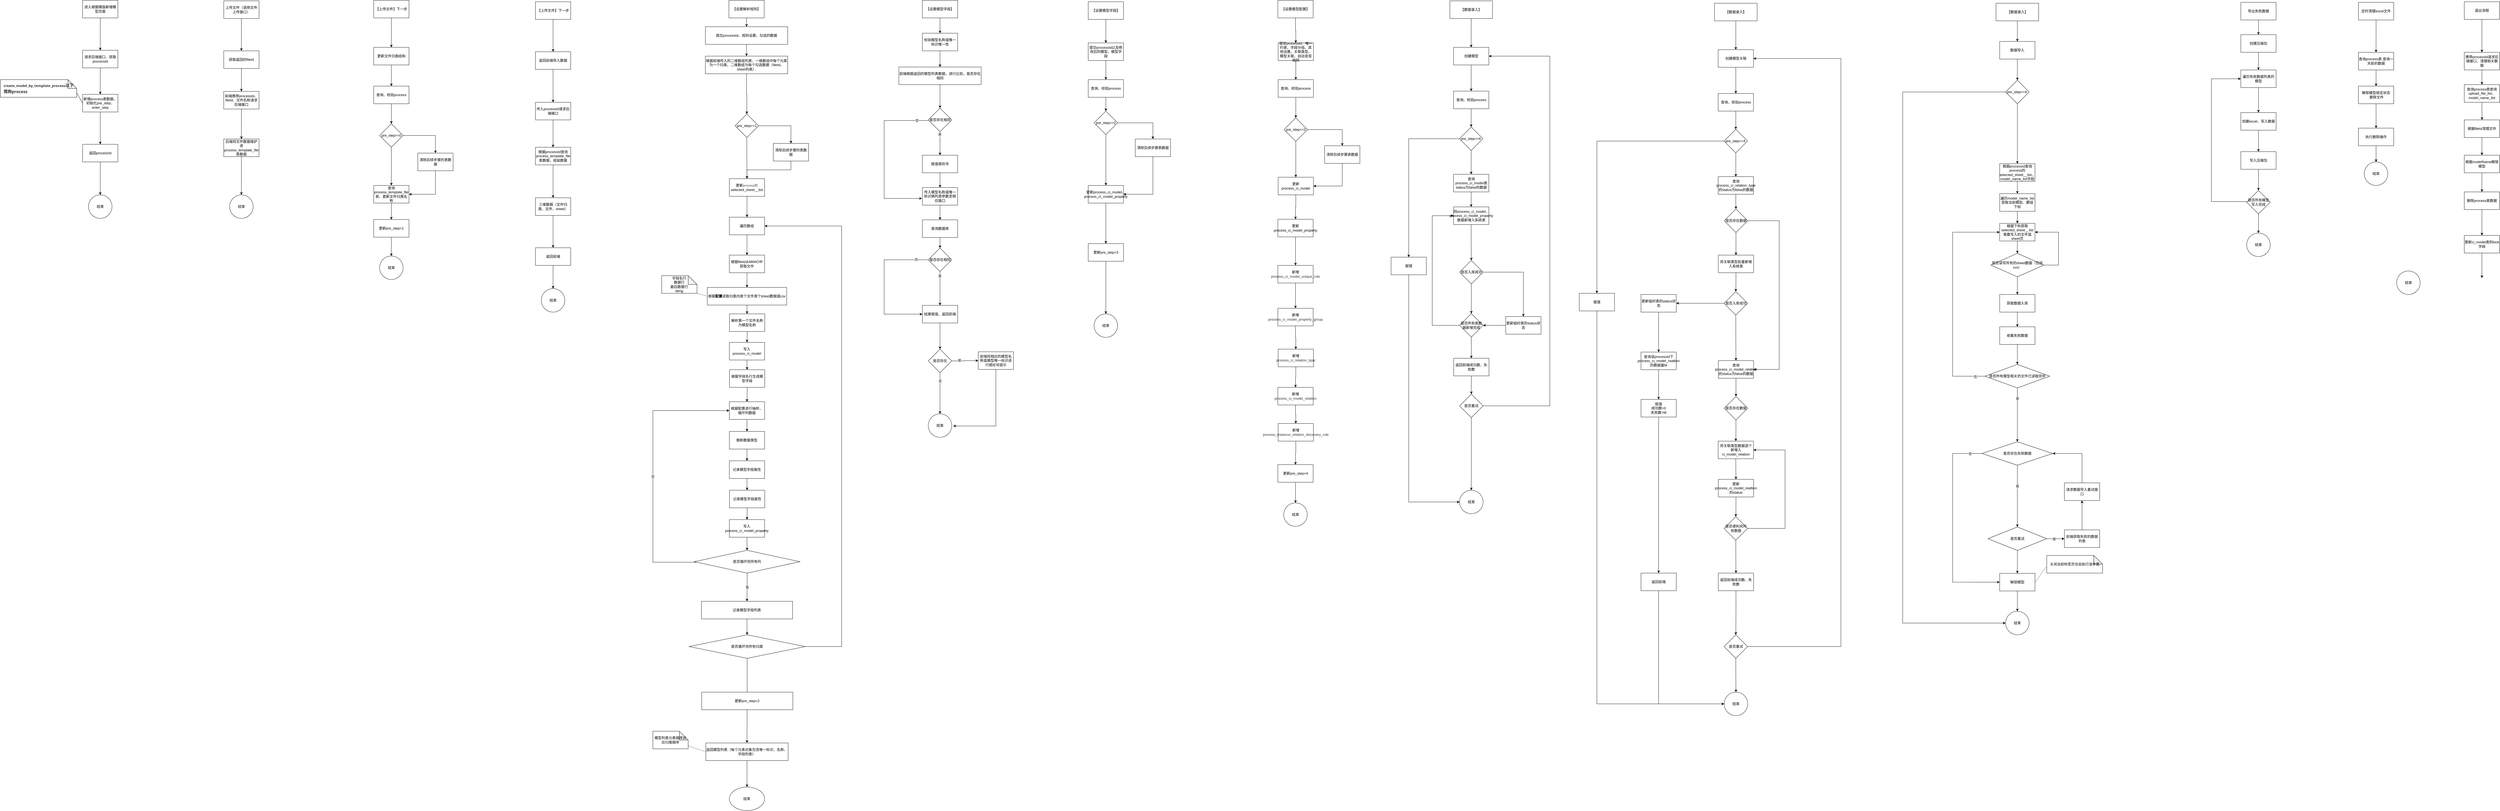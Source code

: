 <mxfile version="21.5.0" type="github">
  <diagram name="Page-1" id="z2g2F0g3IGi602Q9YPRa">
    <mxGraphModel dx="14750" dy="6590" grid="1" gridSize="10" guides="1" tooltips="1" connect="1" arrows="1" fold="1" page="1" pageScale="1" pageWidth="850" pageHeight="1100" math="0" shadow="0">
      <root>
        <mxCell id="0" />
        <mxCell id="1" parent="0" />
        <mxCell id="3SK7tmSLGKLuIoXsTymH-1" style="edgeStyle=orthogonalEdgeStyle;rounded=0;orthogonalLoop=1;jettySize=auto;html=1;exitX=0.5;exitY=1;exitDx=0;exitDy=0;" parent="1" source="3SK7tmSLGKLuIoXsTymH-2" target="3SK7tmSLGKLuIoXsTymH-131" edge="1">
          <mxGeometry relative="1" as="geometry" />
        </mxCell>
        <mxCell id="3SK7tmSLGKLuIoXsTymH-2" value="上传文件（调用文件上传接口）" style="rounded=0;whiteSpace=wrap;html=1;" parent="1" vertex="1">
          <mxGeometry x="-3160" y="-228" width="120" height="60" as="geometry" />
        </mxCell>
        <mxCell id="3SK7tmSLGKLuIoXsTymH-3" style="edgeStyle=orthogonalEdgeStyle;rounded=0;orthogonalLoop=1;jettySize=auto;html=1;" parent="1" source="3SK7tmSLGKLuIoXsTymH-4" target="3SK7tmSLGKLuIoXsTymH-6" edge="1">
          <mxGeometry relative="1" as="geometry" />
        </mxCell>
        <mxCell id="3SK7tmSLGKLuIoXsTymH-4" value="【设置解析规则】" style="rounded=0;whiteSpace=wrap;html=1;" parent="1" vertex="1">
          <mxGeometry x="-1442" y="-230" width="120" height="60" as="geometry" />
        </mxCell>
        <mxCell id="3SK7tmSLGKLuIoXsTymH-5" style="edgeStyle=orthogonalEdgeStyle;rounded=0;orthogonalLoop=1;jettySize=auto;html=1;entryX=0.5;entryY=0;entryDx=0;entryDy=0;" parent="1" source="3SK7tmSLGKLuIoXsTymH-6" target="3SK7tmSLGKLuIoXsTymH-30" edge="1">
          <mxGeometry relative="1" as="geometry" />
        </mxCell>
        <mxCell id="3SK7tmSLGKLuIoXsTymH-6" value="提交processId、规则设置，勾选的数据" style="rounded=0;whiteSpace=wrap;html=1;" parent="1" vertex="1">
          <mxGeometry x="-1522" y="-140" width="280" height="60" as="geometry" />
        </mxCell>
        <mxCell id="3SK7tmSLGKLuIoXsTymH-7" style="edgeStyle=orthogonalEdgeStyle;rounded=0;orthogonalLoop=1;jettySize=auto;html=1;" parent="1" source="3SK7tmSLGKLuIoXsTymH-8" target="3SK7tmSLGKLuIoXsTymH-297" edge="1">
          <mxGeometry relative="1" as="geometry" />
        </mxCell>
        <mxCell id="3SK7tmSLGKLuIoXsTymH-8" value="根据&lt;b&gt;配置&lt;/b&gt;读取归类内首个文件首个sheet数据或csv" style="rounded=0;whiteSpace=wrap;html=1;" parent="1" vertex="1">
          <mxGeometry x="-1515.51" y="747" width="270" height="60" as="geometry" />
        </mxCell>
        <mxCell id="3SK7tmSLGKLuIoXsTymH-11" style="edgeStyle=orthogonalEdgeStyle;rounded=0;orthogonalLoop=1;jettySize=auto;html=1;" parent="1" source="3SK7tmSLGKLuIoXsTymH-301" target="3SK7tmSLGKLuIoXsTymH-304" edge="1">
          <mxGeometry relative="1" as="geometry">
            <mxPoint x="-1380.51" y="1266" as="sourcePoint" />
          </mxGeometry>
        </mxCell>
        <mxCell id="3SK7tmSLGKLuIoXsTymH-13" style="edgeStyle=orthogonalEdgeStyle;rounded=0;orthogonalLoop=1;jettySize=auto;html=1;entryX=0.5;entryY=0;entryDx=0;entryDy=0;" parent="1" source="3SK7tmSLGKLuIoXsTymH-305" target="3SK7tmSLGKLuIoXsTymH-306" edge="1">
          <mxGeometry relative="1" as="geometry">
            <mxPoint x="-1380.036" y="1417" as="sourcePoint" />
            <mxPoint x="-1380.01" y="1506.0" as="targetPoint" />
          </mxGeometry>
        </mxCell>
        <mxCell id="3SK7tmSLGKLuIoXsTymH-15" value="是" style="edgeStyle=orthogonalEdgeStyle;rounded=0;orthogonalLoop=1;jettySize=auto;html=1;" parent="1" source="3SK7tmSLGKLuIoXsTymH-18" target="3SK7tmSLGKLuIoXsTymH-20" edge="1">
          <mxGeometry relative="1" as="geometry" />
        </mxCell>
        <mxCell id="3SK7tmSLGKLuIoXsTymH-16" style="edgeStyle=orthogonalEdgeStyle;rounded=0;orthogonalLoop=1;jettySize=auto;html=1;entryX=0;entryY=0.5;entryDx=0;entryDy=0;" parent="1" source="3SK7tmSLGKLuIoXsTymH-18" target="3SK7tmSLGKLuIoXsTymH-301" edge="1">
          <mxGeometry relative="1" as="geometry">
            <Array as="points">
              <mxPoint x="-1700.51" y="1682" />
              <mxPoint x="-1700.51" y="1166" />
            </Array>
          </mxGeometry>
        </mxCell>
        <mxCell id="3SK7tmSLGKLuIoXsTymH-17" value="否" style="edgeLabel;html=1;align=center;verticalAlign=middle;resizable=0;points=[];" parent="3SK7tmSLGKLuIoXsTymH-16" vertex="1" connectable="0">
          <mxGeometry x="-0.049" y="1" relative="1" as="geometry">
            <mxPoint as="offset" />
          </mxGeometry>
        </mxCell>
        <mxCell id="3SK7tmSLGKLuIoXsTymH-18" value="是否循环完所有列" style="rhombus;whiteSpace=wrap;html=1;" parent="1" vertex="1">
          <mxGeometry x="-1559.51" y="1641.55" width="359" height="77.45" as="geometry" />
        </mxCell>
        <mxCell id="3SK7tmSLGKLuIoXsTymH-19" style="edgeStyle=orthogonalEdgeStyle;rounded=0;orthogonalLoop=1;jettySize=auto;html=1;entryX=0.5;entryY=0;entryDx=0;entryDy=0;" parent="1" source="3SK7tmSLGKLuIoXsTymH-20" target="3SK7tmSLGKLuIoXsTymH-25" edge="1">
          <mxGeometry relative="1" as="geometry" />
        </mxCell>
        <mxCell id="3SK7tmSLGKLuIoXsTymH-20" value="记录模型字段列表" style="rounded=0;whiteSpace=wrap;html=1;" parent="1" vertex="1">
          <mxGeometry x="-1535.51" y="1815" width="310" height="60" as="geometry" />
        </mxCell>
        <mxCell id="3SK7tmSLGKLuIoXsTymH-24" value="是" style="edgeStyle=orthogonalEdgeStyle;rounded=0;orthogonalLoop=1;jettySize=auto;html=1;" parent="1" source="3SK7tmSLGKLuIoXsTymH-25" target="3SK7tmSLGKLuIoXsTymH-27" edge="1">
          <mxGeometry relative="1" as="geometry">
            <mxPoint x="-1380.51" y="2105" as="targetPoint" />
          </mxGeometry>
        </mxCell>
        <mxCell id="3SK7tmSLGKLuIoXsTymH-313" style="edgeStyle=orthogonalEdgeStyle;rounded=0;orthogonalLoop=1;jettySize=auto;html=1;entryX=1;entryY=0.5;entryDx=0;entryDy=0;" parent="1" source="3SK7tmSLGKLuIoXsTymH-25" target="3SK7tmSLGKLuIoXsTymH-32" edge="1">
          <mxGeometry relative="1" as="geometry">
            <Array as="points">
              <mxPoint x="-1058.51" y="1969" />
              <mxPoint x="-1058.51" y="538" />
            </Array>
          </mxGeometry>
        </mxCell>
        <mxCell id="3SK7tmSLGKLuIoXsTymH-25" value="是否循环完所有归类" style="rhombus;whiteSpace=wrap;html=1;" parent="1" vertex="1">
          <mxGeometry x="-1577.51" y="1929" width="395" height="80" as="geometry" />
        </mxCell>
        <mxCell id="3SK7tmSLGKLuIoXsTymH-26" style="edgeStyle=orthogonalEdgeStyle;rounded=0;orthogonalLoop=1;jettySize=auto;html=1;entryX=0.5;entryY=0;entryDx=0;entryDy=0;" parent="1" source="3SK7tmSLGKLuIoXsTymH-27" target="3SK7tmSLGKLuIoXsTymH-28" edge="1">
          <mxGeometry relative="1" as="geometry" />
        </mxCell>
        <mxCell id="3SK7tmSLGKLuIoXsTymH-27" value="返回模型列表（每个元素对象包含唯一标识、名称、字段列表）" style="rounded=0;whiteSpace=wrap;html=1;" parent="1" vertex="1">
          <mxGeometry x="-1520.51" y="2297" width="280" height="60" as="geometry" />
        </mxCell>
        <mxCell id="3SK7tmSLGKLuIoXsTymH-28" value="结束" style="ellipse;whiteSpace=wrap;html=1;" parent="1" vertex="1">
          <mxGeometry x="-1440.51" y="2447" width="120" height="80" as="geometry" />
        </mxCell>
        <mxCell id="3SK7tmSLGKLuIoXsTymH-29" style="edgeStyle=orthogonalEdgeStyle;rounded=0;orthogonalLoop=1;jettySize=auto;html=1;" parent="1" source="3SK7tmSLGKLuIoXsTymH-30" target="fFuvQ-C5Inp_0Tl-YwTY-43" edge="1">
          <mxGeometry relative="1" as="geometry">
            <mxPoint x="-1382" y="240" as="targetPoint" />
          </mxGeometry>
        </mxCell>
        <mxCell id="3SK7tmSLGKLuIoXsTymH-30" value="根据前端传入的二维数组列表、一维数组中每个元素为一个归类、二维数组为每个勾选数据（fileId、sheet列表）" style="rounded=0;whiteSpace=wrap;html=1;" parent="1" vertex="1">
          <mxGeometry x="-1522" y="-40" width="280" height="60" as="geometry" />
        </mxCell>
        <mxCell id="3SK7tmSLGKLuIoXsTymH-31" style="edgeStyle=orthogonalEdgeStyle;rounded=0;orthogonalLoop=1;jettySize=auto;html=1;" parent="1" source="3SK7tmSLGKLuIoXsTymH-32" target="3SK7tmSLGKLuIoXsTymH-135" edge="1">
          <mxGeometry relative="1" as="geometry" />
        </mxCell>
        <mxCell id="3SK7tmSLGKLuIoXsTymH-32" value="遍历数组" style="rounded=0;whiteSpace=wrap;html=1;" parent="1" vertex="1">
          <mxGeometry x="-1440.51" y="508" width="120" height="60" as="geometry" />
        </mxCell>
        <mxCell id="3SK7tmSLGKLuIoXsTymH-35" style="rounded=0;orthogonalLoop=1;jettySize=auto;html=1;exitX=1;exitY=1;exitDx=0;exitDy=0;exitPerimeter=0;entryX=0;entryY=0.5;entryDx=0;entryDy=0;endArrow=none;endFill=0;dashed=1;" parent="1" source="3SK7tmSLGKLuIoXsTymH-36" target="3SK7tmSLGKLuIoXsTymH-8" edge="1">
          <mxGeometry relative="1" as="geometry" />
        </mxCell>
        <mxCell id="3SK7tmSLGKLuIoXsTymH-36" value="字段名行&lt;br&gt;数据行&lt;br&gt;最后数据行&lt;br&gt;deng" style="shape=note;whiteSpace=wrap;html=1;backgroundOutline=1;darkOpacity=0.05;" parent="1" vertex="1">
          <mxGeometry x="-1670.51" y="707" width="120" height="60" as="geometry" />
        </mxCell>
        <mxCell id="3SK7tmSLGKLuIoXsTymH-66" style="edgeStyle=orthogonalEdgeStyle;rounded=0;orthogonalLoop=1;jettySize=auto;html=1;exitX=0.5;exitY=1;exitDx=0;exitDy=0;" parent="1" source="3SK7tmSLGKLuIoXsTymH-67" edge="1">
          <mxGeometry relative="1" as="geometry">
            <mxPoint x="4159.882" y="-53" as="targetPoint" />
          </mxGeometry>
        </mxCell>
        <mxCell id="3SK7tmSLGKLuIoXsTymH-67" value="定时清理excel文件" style="rounded=0;whiteSpace=wrap;html=1;" parent="1" vertex="1">
          <mxGeometry x="4100" y="-223" width="120" height="60" as="geometry" />
        </mxCell>
        <mxCell id="3SK7tmSLGKLuIoXsTymH-68" style="edgeStyle=orthogonalEdgeStyle;rounded=0;orthogonalLoop=1;jettySize=auto;html=1;entryX=0.5;entryY=0;entryDx=0;entryDy=0;" parent="1" source="3SK7tmSLGKLuIoXsTymH-69" target="3SK7tmSLGKLuIoXsTymH-231" edge="1">
          <mxGeometry relative="1" as="geometry" />
        </mxCell>
        <mxCell id="3SK7tmSLGKLuIoXsTymH-69" value="查询process表 查询一天前的数据" style="rounded=0;whiteSpace=wrap;html=1;" parent="1" vertex="1">
          <mxGeometry x="4100" y="-53" width="120" height="60" as="geometry" />
        </mxCell>
        <mxCell id="3SK7tmSLGKLuIoXsTymH-70" style="edgeStyle=orthogonalEdgeStyle;rounded=0;orthogonalLoop=1;jettySize=auto;html=1;exitX=0.5;exitY=1;exitDx=0;exitDy=0;" parent="1" source="3SK7tmSLGKLuIoXsTymH-71" target="3SK7tmSLGKLuIoXsTymH-72" edge="1">
          <mxGeometry relative="1" as="geometry" />
        </mxCell>
        <mxCell id="3SK7tmSLGKLuIoXsTymH-71" value="执行删除操作" style="rounded=0;whiteSpace=wrap;html=1;" parent="1" vertex="1">
          <mxGeometry x="4100" y="205" width="120" height="60" as="geometry" />
        </mxCell>
        <mxCell id="3SK7tmSLGKLuIoXsTymH-72" value="结束" style="ellipse;whiteSpace=wrap;html=1;aspect=fixed;" parent="1" vertex="1">
          <mxGeometry x="4120" y="320" width="80" height="80" as="geometry" />
        </mxCell>
        <mxCell id="3SK7tmSLGKLuIoXsTymH-128" style="orthogonalLoop=1;jettySize=auto;html=1;entryX=0;entryY=0.5;entryDx=0;entryDy=0;dashed=1;curved=1;endArrow=none;endFill=0;" parent="1" source="3SK7tmSLGKLuIoXsTymH-129" target="3SK7tmSLGKLuIoXsTymH-27" edge="1">
          <mxGeometry relative="1" as="geometry" />
        </mxCell>
        <mxCell id="3SK7tmSLGKLuIoXsTymH-129" value="模型列表元素顺序对应归类顺序" style="shape=note;whiteSpace=wrap;html=1;backgroundOutline=1;darkOpacity=0.05;" parent="1" vertex="1">
          <mxGeometry x="-1700.51" y="2257" width="120" height="60" as="geometry" />
        </mxCell>
        <mxCell id="3SK7tmSLGKLuIoXsTymH-130" style="edgeStyle=orthogonalEdgeStyle;rounded=0;orthogonalLoop=1;jettySize=auto;html=1;exitX=0.5;exitY=1;exitDx=0;exitDy=0;entryX=0.5;entryY=0;entryDx=0;entryDy=0;" parent="1" source="3SK7tmSLGKLuIoXsTymH-131" target="3SK7tmSLGKLuIoXsTymH-142" edge="1">
          <mxGeometry relative="1" as="geometry">
            <mxPoint x="-3100" y="102" as="targetPoint" />
          </mxGeometry>
        </mxCell>
        <mxCell id="3SK7tmSLGKLuIoXsTymH-131" value="获取返回的fileId" style="rounded=0;whiteSpace=wrap;html=1;" parent="1" vertex="1">
          <mxGeometry x="-3160" y="-58" width="120" height="60" as="geometry" />
        </mxCell>
        <mxCell id="3SK7tmSLGKLuIoXsTymH-134" style="edgeStyle=orthogonalEdgeStyle;rounded=0;orthogonalLoop=1;jettySize=auto;html=1;exitX=0.5;exitY=1;exitDx=0;exitDy=0;" parent="1" source="3SK7tmSLGKLuIoXsTymH-135" target="3SK7tmSLGKLuIoXsTymH-8" edge="1">
          <mxGeometry relative="1" as="geometry" />
        </mxCell>
        <mxCell id="3SK7tmSLGKLuIoXsTymH-135" value="根据fileId从MINIO中获取文件" style="rounded=0;whiteSpace=wrap;html=1;" parent="1" vertex="1">
          <mxGeometry x="-1440.51" y="637" width="120" height="60" as="geometry" />
        </mxCell>
        <mxCell id="3SK7tmSLGKLuIoXsTymH-136" style="edgeStyle=orthogonalEdgeStyle;rounded=0;orthogonalLoop=1;jettySize=auto;html=1;exitX=0.5;exitY=1;exitDx=0;exitDy=0;" parent="1" source="3SK7tmSLGKLuIoXsTymH-137" target="3SK7tmSLGKLuIoXsTymH-139" edge="1">
          <mxGeometry relative="1" as="geometry" />
        </mxCell>
        <mxCell id="3SK7tmSLGKLuIoXsTymH-137" value="进入根据模版新增模型页面" style="rounded=0;whiteSpace=wrap;html=1;" parent="1" vertex="1">
          <mxGeometry x="-3640" y="-230" width="120" height="60" as="geometry" />
        </mxCell>
        <mxCell id="3SK7tmSLGKLuIoXsTymH-138" style="edgeStyle=orthogonalEdgeStyle;rounded=0;orthogonalLoop=1;jettySize=auto;html=1;exitX=0.5;exitY=1;exitDx=0;exitDy=0;" parent="1" source="3SK7tmSLGKLuIoXsTymH-139" target="fFuvQ-C5Inp_0Tl-YwTY-1" edge="1">
          <mxGeometry relative="1" as="geometry">
            <mxPoint x="-3580" y="245" as="targetPoint" />
          </mxGeometry>
        </mxCell>
        <mxCell id="3SK7tmSLGKLuIoXsTymH-139" value="请求后端接口、获取processId" style="rounded=0;whiteSpace=wrap;html=1;" parent="1" vertex="1">
          <mxGeometry x="-3640" y="-60" width="120" height="60" as="geometry" />
        </mxCell>
        <mxCell id="3SK7tmSLGKLuIoXsTymH-141" style="edgeStyle=orthogonalEdgeStyle;rounded=0;orthogonalLoop=1;jettySize=auto;html=1;exitX=0.5;exitY=1;exitDx=0;exitDy=0;" parent="1" source="3SK7tmSLGKLuIoXsTymH-142" target="3SK7tmSLGKLuIoXsTymH-144" edge="1">
          <mxGeometry relative="1" as="geometry" />
        </mxCell>
        <mxCell id="3SK7tmSLGKLuIoXsTymH-142" value="前端携带processId、fileId、文件名称请求后端接口" style="rounded=0;whiteSpace=wrap;html=1;" parent="1" vertex="1">
          <mxGeometry x="-3160" y="80" width="120" height="60" as="geometry" />
        </mxCell>
        <mxCell id="3SK7tmSLGKLuIoXsTymH-143" style="edgeStyle=orthogonalEdgeStyle;rounded=0;orthogonalLoop=1;jettySize=auto;html=1;exitX=0.5;exitY=1;exitDx=0;exitDy=0;entryX=0.5;entryY=0;entryDx=0;entryDy=0;" parent="1" source="3SK7tmSLGKLuIoXsTymH-144" target="3SK7tmSLGKLuIoXsTymH-145" edge="1">
          <mxGeometry relative="1" as="geometry">
            <mxPoint x="-3100" y="412" as="targetPoint" />
          </mxGeometry>
        </mxCell>
        <mxCell id="3SK7tmSLGKLuIoXsTymH-144" value="后端将文件数据维护进process_template_file&lt;br&gt;表数据" style="rounded=0;whiteSpace=wrap;html=1;" parent="1" vertex="1">
          <mxGeometry x="-3160" y="242" width="120" height="60" as="geometry" />
        </mxCell>
        <mxCell id="3SK7tmSLGKLuIoXsTymH-145" value="结束" style="ellipse;whiteSpace=wrap;html=1;aspect=fixed;" parent="1" vertex="1">
          <mxGeometry x="-3140" y="432" width="80" height="80" as="geometry" />
        </mxCell>
        <mxCell id="3SK7tmSLGKLuIoXsTymH-155" style="edgeStyle=orthogonalEdgeStyle;rounded=0;orthogonalLoop=1;jettySize=auto;html=1;exitX=0.5;exitY=1;exitDx=0;exitDy=0;entryX=0.5;entryY=0;entryDx=0;entryDy=0;" parent="1" source="3SK7tmSLGKLuIoXsTymH-157" target="3SK7tmSLGKLuIoXsTymH-32" edge="1">
          <mxGeometry relative="1" as="geometry" />
        </mxCell>
        <mxCell id="3SK7tmSLGKLuIoXsTymH-156" style="rounded=0;orthogonalLoop=1;jettySize=auto;html=1;entryX=0;entryY=0;entryDx=260;entryDy=45;entryPerimeter=0;endArrow=none;endFill=0;exitX=0;exitY=0.5;exitDx=0;exitDy=0;" parent="1" source="fFuvQ-C5Inp_0Tl-YwTY-1" target="3SK7tmSLGKLuIoXsTymH-165" edge="1">
          <mxGeometry relative="1" as="geometry">
            <mxPoint x="-1830" y="900" as="sourcePoint" />
          </mxGeometry>
        </mxCell>
        <mxCell id="3SK7tmSLGKLuIoXsTymH-157" value="&lt;div style=&quot;orphans: 2; text-align: center;&quot;&gt;&lt;span style=&quot;background-color: initial; orphans: 4; text-align: start;&quot;&gt;更新&lt;/span&gt;&lt;span style=&quot;background-color: initial; color: rgb(51, 51, 51); font-family: &amp;quot;Open Sans&amp;quot;, &amp;quot;Clear Sans&amp;quot;, &amp;quot;Helvetica Neue&amp;quot;, Helvetica, Arial, &amp;quot;Segoe UI Emoji&amp;quot;, sans-serif; font-size: 11px; orphans: 4; text-align: start;&quot;&gt;process的&lt;/span&gt;&lt;/div&gt;selected_sheet__list" style="rounded=0;whiteSpace=wrap;html=1;" parent="1" vertex="1">
          <mxGeometry x="-1440.51" y="377" width="120" height="60" as="geometry" />
        </mxCell>
        <mxCell id="3SK7tmSLGKLuIoXsTymH-165" value="&lt;h3 style=&quot;box-sizing: border-box; break-after: avoid-page; break-inside: avoid; orphans: 4; margin-top: 1rem; margin-bottom: 1rem; position: relative; line-height: 1.43; cursor: text; color: rgb(51, 51, 51); font-family: &amp;quot;Open Sans&amp;quot;, &amp;quot;Clear Sans&amp;quot;, &amp;quot;Helvetica Neue&amp;quot;, Helvetica, Arial, &amp;quot;Segoe UI Emoji&amp;quot;, sans-serif; text-align: start;&quot; class=&quot;md-end-block md-heading md-focus&quot;&gt;&lt;font style=&quot;font-size: 12px;&quot;&gt;create_model_by_template_process&lt;/font&gt;以下&lt;br style=&quot;font-size: 12px;&quot;&gt;简称process&lt;/h3&gt;" style="shape=note;whiteSpace=wrap;html=1;backgroundOutline=1;darkOpacity=0.05;" parent="1" vertex="1">
          <mxGeometry x="-3920" y="40" width="260" height="60" as="geometry" />
        </mxCell>
        <mxCell id="3SK7tmSLGKLuIoXsTymH-196" style="edgeStyle=orthogonalEdgeStyle;rounded=0;orthogonalLoop=1;jettySize=auto;html=1;entryX=0.5;entryY=0;entryDx=0;entryDy=0;" parent="1" source="3SK7tmSLGKLuIoXsTymH-197" target="3SK7tmSLGKLuIoXsTymH-229" edge="1">
          <mxGeometry relative="1" as="geometry" />
        </mxCell>
        <mxCell id="3SK7tmSLGKLuIoXsTymH-197" value="导出失败数据" style="rounded=0;whiteSpace=wrap;html=1;" parent="1" vertex="1">
          <mxGeometry x="3700" y="-223" width="120" height="60" as="geometry" />
        </mxCell>
        <mxCell id="3SK7tmSLGKLuIoXsTymH-198" style="edgeStyle=orthogonalEdgeStyle;rounded=0;orthogonalLoop=1;jettySize=auto;html=1;" parent="1" source="3SK7tmSLGKLuIoXsTymH-199" target="3SK7tmSLGKLuIoXsTymH-201" edge="1">
          <mxGeometry relative="1" as="geometry" />
        </mxCell>
        <mxCell id="3SK7tmSLGKLuIoXsTymH-199" value="遍历失败数据列表的模型" style="rounded=0;whiteSpace=wrap;html=1;" parent="1" vertex="1">
          <mxGeometry x="3700" y="7" width="120" height="60" as="geometry" />
        </mxCell>
        <mxCell id="3SK7tmSLGKLuIoXsTymH-200" style="edgeStyle=orthogonalEdgeStyle;rounded=0;orthogonalLoop=1;jettySize=auto;html=1;entryX=0.5;entryY=0;entryDx=0;entryDy=0;" parent="1" source="3SK7tmSLGKLuIoXsTymH-201" target="3SK7tmSLGKLuIoXsTymH-227" edge="1">
          <mxGeometry relative="1" as="geometry" />
        </mxCell>
        <mxCell id="3SK7tmSLGKLuIoXsTymH-201" value="创建excel、写入数据" style="rounded=0;whiteSpace=wrap;html=1;" parent="1" vertex="1">
          <mxGeometry x="3700" y="152" width="120" height="60" as="geometry" />
        </mxCell>
        <mxCell id="3SK7tmSLGKLuIoXsTymH-202" value="结束" style="ellipse;whiteSpace=wrap;html=1;aspect=fixed;" parent="1" vertex="1">
          <mxGeometry x="3720" y="562" width="80" height="80" as="geometry" />
        </mxCell>
        <mxCell id="3SK7tmSLGKLuIoXsTymH-203" style="edgeStyle=orthogonalEdgeStyle;rounded=0;orthogonalLoop=1;jettySize=auto;html=1;exitX=0;exitY=0.5;exitDx=0;exitDy=0;entryX=0;entryY=0.5;entryDx=0;entryDy=0;" parent="1" source="3SK7tmSLGKLuIoXsTymH-205" target="3SK7tmSLGKLuIoXsTymH-199" edge="1">
          <mxGeometry relative="1" as="geometry">
            <Array as="points">
              <mxPoint x="3720" y="455" />
              <mxPoint x="3600" y="455" />
              <mxPoint x="3600" y="37" />
            </Array>
          </mxGeometry>
        </mxCell>
        <mxCell id="3SK7tmSLGKLuIoXsTymH-204" style="edgeStyle=orthogonalEdgeStyle;rounded=0;orthogonalLoop=1;jettySize=auto;html=1;entryX=0.5;entryY=0;entryDx=0;entryDy=0;" parent="1" source="3SK7tmSLGKLuIoXsTymH-205" target="3SK7tmSLGKLuIoXsTymH-202" edge="1">
          <mxGeometry relative="1" as="geometry" />
        </mxCell>
        <mxCell id="3SK7tmSLGKLuIoXsTymH-205" value="是否所有模型写入完成" style="rhombus;whiteSpace=wrap;html=1;" parent="1" vertex="1">
          <mxGeometry x="3720" y="417" width="80" height="80" as="geometry" />
        </mxCell>
        <mxCell id="3SK7tmSLGKLuIoXsTymH-208" value="结束" style="ellipse;whiteSpace=wrap;html=1;aspect=fixed;" parent="1" vertex="1">
          <mxGeometry x="4230" y="691" width="80" height="80" as="geometry" />
        </mxCell>
        <mxCell id="3SK7tmSLGKLuIoXsTymH-209" style="edgeStyle=orthogonalEdgeStyle;rounded=0;orthogonalLoop=1;jettySize=auto;html=1;exitX=0.5;exitY=1;exitDx=0;exitDy=0;entryX=0.5;entryY=0;entryDx=0;entryDy=0;" parent="1" source="3SK7tmSLGKLuIoXsTymH-210" target="3SK7tmSLGKLuIoXsTymH-212" edge="1">
          <mxGeometry relative="1" as="geometry" />
        </mxCell>
        <mxCell id="3SK7tmSLGKLuIoXsTymH-210" value="携带processId请求后端接口、清理相关数据" style="rounded=0;whiteSpace=wrap;html=1;" parent="1" vertex="1">
          <mxGeometry x="4460" y="-53" width="120" height="60" as="geometry" />
        </mxCell>
        <mxCell id="3SK7tmSLGKLuIoXsTymH-211" style="edgeStyle=orthogonalEdgeStyle;rounded=0;orthogonalLoop=1;jettySize=auto;html=1;exitX=0.5;exitY=1;exitDx=0;exitDy=0;" parent="1" source="3SK7tmSLGKLuIoXsTymH-212" edge="1">
          <mxGeometry relative="1" as="geometry">
            <mxPoint x="4520.333" y="177" as="targetPoint" />
          </mxGeometry>
        </mxCell>
        <mxCell id="3SK7tmSLGKLuIoXsTymH-212" value="查询process表查询upload_file_list、model_name_list" style="rounded=0;whiteSpace=wrap;html=1;" parent="1" vertex="1">
          <mxGeometry x="4460" y="57" width="120" height="60" as="geometry" />
        </mxCell>
        <mxCell id="3SK7tmSLGKLuIoXsTymH-213" style="edgeStyle=orthogonalEdgeStyle;rounded=0;orthogonalLoop=1;jettySize=auto;html=1;exitX=0.5;exitY=1;exitDx=0;exitDy=0;" parent="1" source="3SK7tmSLGKLuIoXsTymH-214" target="3SK7tmSLGKLuIoXsTymH-216" edge="1">
          <mxGeometry relative="1" as="geometry" />
        </mxCell>
        <mxCell id="3SK7tmSLGKLuIoXsTymH-214" value="根据fileId清理文件" style="rounded=0;whiteSpace=wrap;html=1;" parent="1" vertex="1">
          <mxGeometry x="4460" y="177" width="120" height="60" as="geometry" />
        </mxCell>
        <mxCell id="3SK7tmSLGKLuIoXsTymH-215" style="edgeStyle=orthogonalEdgeStyle;rounded=0;orthogonalLoop=1;jettySize=auto;html=1;entryX=0.5;entryY=0;entryDx=0;entryDy=0;" parent="1" source="3SK7tmSLGKLuIoXsTymH-216" target="3SK7tmSLGKLuIoXsTymH-218" edge="1">
          <mxGeometry relative="1" as="geometry" />
        </mxCell>
        <mxCell id="3SK7tmSLGKLuIoXsTymH-216" value="根据modelName解锁模型" style="rounded=0;whiteSpace=wrap;html=1;" parent="1" vertex="1">
          <mxGeometry x="4460" y="297" width="120" height="60" as="geometry" />
        </mxCell>
        <mxCell id="3SK7tmSLGKLuIoXsTymH-217" style="edgeStyle=orthogonalEdgeStyle;rounded=0;orthogonalLoop=1;jettySize=auto;html=1;exitX=0.5;exitY=1;exitDx=0;exitDy=0;" parent="1" source="3SK7tmSLGKLuIoXsTymH-218" target="3SK7tmSLGKLuIoXsTymH-223" edge="1">
          <mxGeometry relative="1" as="geometry" />
        </mxCell>
        <mxCell id="3SK7tmSLGKLuIoXsTymH-218" value="删除process表数据" style="rounded=0;whiteSpace=wrap;html=1;" parent="1" vertex="1">
          <mxGeometry x="4460" y="422" width="120" height="60" as="geometry" />
        </mxCell>
        <mxCell id="3SK7tmSLGKLuIoXsTymH-219" style="edgeStyle=orthogonalEdgeStyle;rounded=0;orthogonalLoop=1;jettySize=auto;html=1;exitX=0.5;exitY=1;exitDx=0;exitDy=0;entryX=0.5;entryY=0;entryDx=0;entryDy=0;" parent="1" source="3SK7tmSLGKLuIoXsTymH-220" target="3SK7tmSLGKLuIoXsTymH-210" edge="1">
          <mxGeometry relative="1" as="geometry" />
        </mxCell>
        <mxCell id="3SK7tmSLGKLuIoXsTymH-220" value="退出流程" style="rounded=0;whiteSpace=wrap;html=1;" parent="1" vertex="1">
          <mxGeometry x="4460" y="-225" width="120" height="60" as="geometry" />
        </mxCell>
        <mxCell id="3SK7tmSLGKLuIoXsTymH-222" style="edgeStyle=orthogonalEdgeStyle;rounded=0;orthogonalLoop=1;jettySize=auto;html=1;exitX=0.5;exitY=1;exitDx=0;exitDy=0;" parent="1" source="3SK7tmSLGKLuIoXsTymH-223" edge="1">
          <mxGeometry relative="1" as="geometry">
            <mxPoint x="4520" y="715" as="targetPoint" />
          </mxGeometry>
        </mxCell>
        <mxCell id="3SK7tmSLGKLuIoXsTymH-223" value="更新ci_model表的lock字段" style="rounded=0;whiteSpace=wrap;html=1;" parent="1" vertex="1">
          <mxGeometry x="4460" y="570" width="120" height="60" as="geometry" />
        </mxCell>
        <mxCell id="3SK7tmSLGKLuIoXsTymH-224" style="edgeStyle=orthogonalEdgeStyle;rounded=0;orthogonalLoop=1;jettySize=auto;html=1;exitX=0.5;exitY=1;exitDx=0;exitDy=0;" parent="1" source="3SK7tmSLGKLuIoXsTymH-304" target="3SK7tmSLGKLuIoXsTymH-305" edge="1">
          <mxGeometry relative="1" as="geometry">
            <mxPoint x="-1380.457" y="1366" as="sourcePoint" />
            <mxPoint x="-1380.01" y="1357" as="targetPoint" />
          </mxGeometry>
        </mxCell>
        <mxCell id="3SK7tmSLGKLuIoXsTymH-226" style="edgeStyle=orthogonalEdgeStyle;rounded=0;orthogonalLoop=1;jettySize=auto;html=1;" parent="1" source="3SK7tmSLGKLuIoXsTymH-227" target="3SK7tmSLGKLuIoXsTymH-205" edge="1">
          <mxGeometry relative="1" as="geometry" />
        </mxCell>
        <mxCell id="3SK7tmSLGKLuIoXsTymH-227" value="写入压缩包" style="rounded=0;whiteSpace=wrap;html=1;" parent="1" vertex="1">
          <mxGeometry x="3700" y="285" width="120" height="60" as="geometry" />
        </mxCell>
        <mxCell id="3SK7tmSLGKLuIoXsTymH-228" style="edgeStyle=orthogonalEdgeStyle;rounded=0;orthogonalLoop=1;jettySize=auto;html=1;entryX=0.5;entryY=0;entryDx=0;entryDy=0;" parent="1" source="3SK7tmSLGKLuIoXsTymH-229" target="3SK7tmSLGKLuIoXsTymH-199" edge="1">
          <mxGeometry relative="1" as="geometry" />
        </mxCell>
        <mxCell id="3SK7tmSLGKLuIoXsTymH-229" value="创建压缩包" style="rounded=0;whiteSpace=wrap;html=1;" parent="1" vertex="1">
          <mxGeometry x="3700" y="-113" width="120" height="60" as="geometry" />
        </mxCell>
        <mxCell id="3SK7tmSLGKLuIoXsTymH-230" style="edgeStyle=orthogonalEdgeStyle;rounded=0;orthogonalLoop=1;jettySize=auto;html=1;entryX=0.5;entryY=0;entryDx=0;entryDy=0;" parent="1" source="3SK7tmSLGKLuIoXsTymH-231" target="3SK7tmSLGKLuIoXsTymH-71" edge="1">
          <mxGeometry relative="1" as="geometry" />
        </mxCell>
        <mxCell id="3SK7tmSLGKLuIoXsTymH-231" value="解除模型锁定状态&lt;br&gt;&amp;nbsp;删除文件" style="rounded=0;whiteSpace=wrap;html=1;" parent="1" vertex="1">
          <mxGeometry x="4100" y="62" width="120" height="60" as="geometry" />
        </mxCell>
        <mxCell id="fFuvQ-C5Inp_0Tl-YwTY-52" style="edgeStyle=orthogonalEdgeStyle;rounded=0;orthogonalLoop=1;jettySize=auto;html=1;exitX=0.5;exitY=1;exitDx=0;exitDy=0;" edge="1" parent="1" source="3SK7tmSLGKLuIoXsTymH-233" target="3SK7tmSLGKLuIoXsTymH-235">
          <mxGeometry relative="1" as="geometry" />
        </mxCell>
        <mxCell id="3SK7tmSLGKLuIoXsTymH-233" value="校验模型名称或唯一标识唯一性" style="rounded=0;whiteSpace=wrap;html=1;" parent="1" vertex="1">
          <mxGeometry x="-784" y="-118" width="120" height="60" as="geometry" />
        </mxCell>
        <mxCell id="3SK7tmSLGKLuIoXsTymH-234" style="edgeStyle=orthogonalEdgeStyle;rounded=0;orthogonalLoop=1;jettySize=auto;html=1;exitX=0.5;exitY=1;exitDx=0;exitDy=0;entryX=0.5;entryY=0;entryDx=0;entryDy=0;" parent="1" source="3SK7tmSLGKLuIoXsTymH-235" target="3SK7tmSLGKLuIoXsTymH-240" edge="1">
          <mxGeometry relative="1" as="geometry">
            <mxPoint x="-723.692" y="177" as="targetPoint" />
          </mxGeometry>
        </mxCell>
        <mxCell id="3SK7tmSLGKLuIoXsTymH-235" value="前端根据返回的模型列表数据，进行比较，是否存在相同" style="rounded=0;whiteSpace=wrap;html=1;" parent="1" vertex="1">
          <mxGeometry x="-864" y="-3" width="280" height="60" as="geometry" />
        </mxCell>
        <mxCell id="3SK7tmSLGKLuIoXsTymH-236" style="edgeStyle=orthogonalEdgeStyle;rounded=0;orthogonalLoop=1;jettySize=auto;html=1;exitX=0;exitY=0.5;exitDx=0;exitDy=0;entryX=-0.013;entryY=0.62;entryDx=0;entryDy=0;entryPerimeter=0;" parent="1" source="3SK7tmSLGKLuIoXsTymH-240" target="3SK7tmSLGKLuIoXsTymH-244" edge="1">
          <mxGeometry relative="1" as="geometry">
            <mxPoint x="-894" y="477" as="targetPoint" />
            <Array as="points">
              <mxPoint x="-764" y="179" />
              <mxPoint x="-914" y="179" />
              <mxPoint x="-914" y="444" />
            </Array>
          </mxGeometry>
        </mxCell>
        <mxCell id="3SK7tmSLGKLuIoXsTymH-237" value="否" style="edgeLabel;html=1;align=center;verticalAlign=middle;resizable=0;points=[];" parent="3SK7tmSLGKLuIoXsTymH-236" vertex="1" connectable="0">
          <mxGeometry x="-0.847" relative="1" as="geometry">
            <mxPoint as="offset" />
          </mxGeometry>
        </mxCell>
        <mxCell id="3SK7tmSLGKLuIoXsTymH-238" style="edgeStyle=orthogonalEdgeStyle;rounded=0;orthogonalLoop=1;jettySize=auto;html=1;exitX=0.5;exitY=1;exitDx=0;exitDy=0;entryX=0.5;entryY=0;entryDx=0;entryDy=0;" parent="1" source="3SK7tmSLGKLuIoXsTymH-240" target="3SK7tmSLGKLuIoXsTymH-242" edge="1">
          <mxGeometry relative="1" as="geometry">
            <mxPoint x="-723.692" y="347" as="targetPoint" />
          </mxGeometry>
        </mxCell>
        <mxCell id="3SK7tmSLGKLuIoXsTymH-239" value="是" style="edgeLabel;html=1;align=center;verticalAlign=middle;resizable=0;points=[];" parent="3SK7tmSLGKLuIoXsTymH-238" vertex="1" connectable="0">
          <mxGeometry x="-0.775" y="-1" relative="1" as="geometry">
            <mxPoint as="offset" />
          </mxGeometry>
        </mxCell>
        <mxCell id="3SK7tmSLGKLuIoXsTymH-240" value="是否存在相同" style="rhombus;whiteSpace=wrap;html=1;" parent="1" vertex="1">
          <mxGeometry x="-764" y="137" width="80" height="80" as="geometry" />
        </mxCell>
        <mxCell id="3SK7tmSLGKLuIoXsTymH-241" style="edgeStyle=orthogonalEdgeStyle;rounded=0;orthogonalLoop=1;jettySize=auto;html=1;exitX=0.5;exitY=1;exitDx=0;exitDy=0;" parent="1" source="3SK7tmSLGKLuIoXsTymH-242" target="3SK7tmSLGKLuIoXsTymH-244" edge="1">
          <mxGeometry relative="1" as="geometry" />
        </mxCell>
        <mxCell id="3SK7tmSLGKLuIoXsTymH-242" value="赋值感叹号" style="rounded=0;whiteSpace=wrap;html=1;" parent="1" vertex="1">
          <mxGeometry x="-784" y="297" width="120" height="60" as="geometry" />
        </mxCell>
        <mxCell id="3SK7tmSLGKLuIoXsTymH-243" style="edgeStyle=orthogonalEdgeStyle;rounded=0;orthogonalLoop=1;jettySize=auto;html=1;exitX=0.5;exitY=1;exitDx=0;exitDy=0;" parent="1" source="3SK7tmSLGKLuIoXsTymH-244" target="3SK7tmSLGKLuIoXsTymH-246" edge="1">
          <mxGeometry relative="1" as="geometry">
            <mxPoint x="-724.111" y="667" as="targetPoint" />
          </mxGeometry>
        </mxCell>
        <mxCell id="3SK7tmSLGKLuIoXsTymH-244" value="传入模型名称或唯一标识俩列表参数至相应接口" style="rounded=0;whiteSpace=wrap;html=1;" parent="1" vertex="1">
          <mxGeometry x="-784" y="407" width="120" height="60" as="geometry" />
        </mxCell>
        <mxCell id="3SK7tmSLGKLuIoXsTymH-245" style="edgeStyle=orthogonalEdgeStyle;rounded=0;orthogonalLoop=1;jettySize=auto;html=1;exitX=0.5;exitY=1;exitDx=0;exitDy=0;" parent="1" source="3SK7tmSLGKLuIoXsTymH-246" target="3SK7tmSLGKLuIoXsTymH-251" edge="1">
          <mxGeometry relative="1" as="geometry">
            <mxPoint x="-723.652" y="658" as="targetPoint" />
          </mxGeometry>
        </mxCell>
        <mxCell id="3SK7tmSLGKLuIoXsTymH-246" value="查询数据库" style="rounded=0;whiteSpace=wrap;html=1;" parent="1" vertex="1">
          <mxGeometry x="-784" y="517" width="120" height="60" as="geometry" />
        </mxCell>
        <mxCell id="3SK7tmSLGKLuIoXsTymH-247" style="edgeStyle=orthogonalEdgeStyle;rounded=0;orthogonalLoop=1;jettySize=auto;html=1;exitX=0.5;exitY=1;exitDx=0;exitDy=0;entryX=0.5;entryY=0;entryDx=0;entryDy=0;" parent="1" source="3SK7tmSLGKLuIoXsTymH-251" target="3SK7tmSLGKLuIoXsTymH-253" edge="1">
          <mxGeometry relative="1" as="geometry">
            <mxPoint x="-723.652" y="798" as="targetPoint" />
          </mxGeometry>
        </mxCell>
        <mxCell id="3SK7tmSLGKLuIoXsTymH-248" value="是" style="edgeLabel;html=1;align=center;verticalAlign=middle;resizable=0;points=[];" parent="3SK7tmSLGKLuIoXsTymH-247" vertex="1" connectable="0">
          <mxGeometry x="-0.752" y="-1" relative="1" as="geometry">
            <mxPoint as="offset" />
          </mxGeometry>
        </mxCell>
        <mxCell id="3SK7tmSLGKLuIoXsTymH-249" style="edgeStyle=orthogonalEdgeStyle;rounded=0;orthogonalLoop=1;jettySize=auto;html=1;exitX=0;exitY=0.5;exitDx=0;exitDy=0;entryX=0;entryY=0.5;entryDx=0;entryDy=0;" parent="1" source="3SK7tmSLGKLuIoXsTymH-251" target="3SK7tmSLGKLuIoXsTymH-253" edge="1">
          <mxGeometry relative="1" as="geometry">
            <Array as="points">
              <mxPoint x="-914" y="653" />
              <mxPoint x="-914" y="838" />
            </Array>
          </mxGeometry>
        </mxCell>
        <mxCell id="3SK7tmSLGKLuIoXsTymH-250" value="否" style="edgeLabel;html=1;align=center;verticalAlign=middle;resizable=0;points=[];" parent="3SK7tmSLGKLuIoXsTymH-249" vertex="1" connectable="0">
          <mxGeometry x="-0.821" y="-1" relative="1" as="geometry">
            <mxPoint as="offset" />
          </mxGeometry>
        </mxCell>
        <mxCell id="3SK7tmSLGKLuIoXsTymH-251" value="是否存在相同" style="rhombus;whiteSpace=wrap;html=1;" parent="1" vertex="1">
          <mxGeometry x="-764" y="613" width="80" height="80" as="geometry" />
        </mxCell>
        <mxCell id="3SK7tmSLGKLuIoXsTymH-252" style="edgeStyle=orthogonalEdgeStyle;rounded=0;orthogonalLoop=1;jettySize=auto;html=1;exitX=0.5;exitY=1;exitDx=0;exitDy=0;" parent="1" source="3SK7tmSLGKLuIoXsTymH-253" target="3SK7tmSLGKLuIoXsTymH-260" edge="1">
          <mxGeometry relative="1" as="geometry">
            <mxPoint x="-723.652" y="958" as="targetPoint" />
          </mxGeometry>
        </mxCell>
        <mxCell id="3SK7tmSLGKLuIoXsTymH-253" value="结果赋值、返回前端" style="rounded=0;whiteSpace=wrap;html=1;" parent="1" vertex="1">
          <mxGeometry x="-784" y="808" width="120" height="60" as="geometry" />
        </mxCell>
        <mxCell id="3SK7tmSLGKLuIoXsTymH-254" style="edgeStyle=orthogonalEdgeStyle;rounded=0;orthogonalLoop=1;jettySize=auto;html=1;entryX=1.061;entryY=0.519;entryDx=0;entryDy=0;entryPerimeter=0;" parent="1" source="3SK7tmSLGKLuIoXsTymH-255" target="3SK7tmSLGKLuIoXsTymH-261" edge="1">
          <mxGeometry relative="1" as="geometry">
            <Array as="points">
              <mxPoint x="-534" y="1218" />
            </Array>
          </mxGeometry>
        </mxCell>
        <mxCell id="3SK7tmSLGKLuIoXsTymH-255" value="前端将相应的模型名称或模型唯一标识进行感叹号提示" style="rounded=0;whiteSpace=wrap;html=1;" parent="1" vertex="1">
          <mxGeometry x="-594" y="966" width="120" height="60" as="geometry" />
        </mxCell>
        <mxCell id="3SK7tmSLGKLuIoXsTymH-256" style="edgeStyle=orthogonalEdgeStyle;rounded=0;orthogonalLoop=1;jettySize=auto;html=1;exitX=1;exitY=0.5;exitDx=0;exitDy=0;" parent="1" source="3SK7tmSLGKLuIoXsTymH-260" target="3SK7tmSLGKLuIoXsTymH-255" edge="1">
          <mxGeometry relative="1" as="geometry" />
        </mxCell>
        <mxCell id="3SK7tmSLGKLuIoXsTymH-257" value="是" style="edgeLabel;html=1;align=center;verticalAlign=middle;resizable=0;points=[];" parent="3SK7tmSLGKLuIoXsTymH-256" vertex="1" connectable="0">
          <mxGeometry x="-0.431" y="2" relative="1" as="geometry">
            <mxPoint as="offset" />
          </mxGeometry>
        </mxCell>
        <mxCell id="3SK7tmSLGKLuIoXsTymH-258" style="edgeStyle=orthogonalEdgeStyle;rounded=0;orthogonalLoop=1;jettySize=auto;html=1;exitX=0.5;exitY=1;exitDx=0;exitDy=0;" parent="1" source="3SK7tmSLGKLuIoXsTymH-260" target="3SK7tmSLGKLuIoXsTymH-261" edge="1">
          <mxGeometry relative="1" as="geometry" />
        </mxCell>
        <mxCell id="3SK7tmSLGKLuIoXsTymH-259" value="否" style="edgeLabel;html=1;align=center;verticalAlign=middle;resizable=0;points=[];" parent="3SK7tmSLGKLuIoXsTymH-258" vertex="1" connectable="0">
          <mxGeometry x="-0.588" relative="1" as="geometry">
            <mxPoint as="offset" />
          </mxGeometry>
        </mxCell>
        <mxCell id="3SK7tmSLGKLuIoXsTymH-260" value="是否存在" style="rhombus;whiteSpace=wrap;html=1;" parent="1" vertex="1">
          <mxGeometry x="-764" y="957" width="80" height="80" as="geometry" />
        </mxCell>
        <mxCell id="3SK7tmSLGKLuIoXsTymH-261" value="结束" style="ellipse;whiteSpace=wrap;html=1;aspect=fixed;" parent="1" vertex="1">
          <mxGeometry x="-764" y="1177" width="80" height="80" as="geometry" />
        </mxCell>
        <mxCell id="3SK7tmSLGKLuIoXsTymH-273" value="结束" style="ellipse;whiteSpace=wrap;html=1;aspect=fixed;" parent="1" vertex="1">
          <mxGeometry x="-3620" y="432" width="80" height="80" as="geometry" />
        </mxCell>
        <mxCell id="3SK7tmSLGKLuIoXsTymH-275" style="edgeStyle=orthogonalEdgeStyle;rounded=0;orthogonalLoop=1;jettySize=auto;html=1;exitX=0.5;exitY=1;exitDx=0;exitDy=0;" parent="1" source="3SK7tmSLGKLuIoXsTymH-276" target="3SK7tmSLGKLuIoXsTymH-278" edge="1">
          <mxGeometry relative="1" as="geometry" />
        </mxCell>
        <mxCell id="3SK7tmSLGKLuIoXsTymH-276" value="【上传文件】下一步" style="rounded=0;whiteSpace=wrap;html=1;" parent="1" vertex="1">
          <mxGeometry x="-2100" y="-225" width="120" height="60" as="geometry" />
        </mxCell>
        <mxCell id="3SK7tmSLGKLuIoXsTymH-277" style="edgeStyle=orthogonalEdgeStyle;rounded=0;orthogonalLoop=1;jettySize=auto;html=1;exitX=0.5;exitY=1;exitDx=0;exitDy=0;" parent="1" source="3SK7tmSLGKLuIoXsTymH-278" target="3SK7tmSLGKLuIoXsTymH-280" edge="1">
          <mxGeometry relative="1" as="geometry">
            <mxPoint x="-2040" y="250" as="targetPoint" />
          </mxGeometry>
        </mxCell>
        <mxCell id="3SK7tmSLGKLuIoXsTymH-278" value="返回前端导入数据" style="rounded=0;whiteSpace=wrap;html=1;" parent="1" vertex="1">
          <mxGeometry x="-2100" y="-55" width="120" height="60" as="geometry" />
        </mxCell>
        <mxCell id="3SK7tmSLGKLuIoXsTymH-281" style="edgeStyle=orthogonalEdgeStyle;rounded=0;orthogonalLoop=1;jettySize=auto;html=1;" parent="1" source="3SK7tmSLGKLuIoXsTymH-280" target="3SK7tmSLGKLuIoXsTymH-282" edge="1">
          <mxGeometry relative="1" as="geometry">
            <mxPoint x="-2040" y="277" as="targetPoint" />
          </mxGeometry>
        </mxCell>
        <mxCell id="3SK7tmSLGKLuIoXsTymH-280" value="传入processId请求后端接口" style="rounded=0;whiteSpace=wrap;html=1;" parent="1" vertex="1">
          <mxGeometry x="-2100" y="117" width="120" height="60" as="geometry" />
        </mxCell>
        <mxCell id="3SK7tmSLGKLuIoXsTymH-288" style="edgeStyle=orthogonalEdgeStyle;rounded=0;orthogonalLoop=1;jettySize=auto;html=1;exitX=0.5;exitY=1;exitDx=0;exitDy=0;" parent="1" source="3SK7tmSLGKLuIoXsTymH-282" target="3SK7tmSLGKLuIoXsTymH-289" edge="1">
          <mxGeometry relative="1" as="geometry">
            <mxPoint x="-2040" y="430" as="targetPoint" />
          </mxGeometry>
        </mxCell>
        <mxCell id="3SK7tmSLGKLuIoXsTymH-282" value="根据processId查询process_template_file表数据，组装数据" style="rounded=0;whiteSpace=wrap;html=1;" parent="1" vertex="1">
          <mxGeometry x="-2100" y="270" width="120" height="60" as="geometry" />
        </mxCell>
        <mxCell id="3SK7tmSLGKLuIoXsTymH-285" style="edgeStyle=orthogonalEdgeStyle;rounded=0;orthogonalLoop=1;jettySize=auto;html=1;" parent="1" source="3SK7tmSLGKLuIoXsTymH-283" target="3SK7tmSLGKLuIoXsTymH-284" edge="1">
          <mxGeometry relative="1" as="geometry" />
        </mxCell>
        <mxCell id="3SK7tmSLGKLuIoXsTymH-283" value="提交processId以及修改后的模型、模型字段" style="rounded=0;whiteSpace=wrap;html=1;" parent="1" vertex="1">
          <mxGeometry x="-220" y="-85" width="120" height="60" as="geometry" />
        </mxCell>
        <mxCell id="fFuvQ-C5Inp_0Tl-YwTY-55" style="edgeStyle=orthogonalEdgeStyle;rounded=0;orthogonalLoop=1;jettySize=auto;html=1;exitX=0.5;exitY=1;exitDx=0;exitDy=0;" edge="1" parent="1" source="3SK7tmSLGKLuIoXsTymH-284" target="fFuvQ-C5Inp_0Tl-YwTY-54">
          <mxGeometry relative="1" as="geometry" />
        </mxCell>
        <mxCell id="3SK7tmSLGKLuIoXsTymH-284" value="查询、校验process" style="rounded=0;whiteSpace=wrap;html=1;" parent="1" vertex="1">
          <mxGeometry x="-220" y="40" width="120" height="60" as="geometry" />
        </mxCell>
        <mxCell id="3SK7tmSLGKLuIoXsTymH-290" style="edgeStyle=orthogonalEdgeStyle;rounded=0;orthogonalLoop=1;jettySize=auto;html=1;" parent="1" source="3SK7tmSLGKLuIoXsTymH-289" target="3SK7tmSLGKLuIoXsTymH-291" edge="1">
          <mxGeometry relative="1" as="geometry">
            <mxPoint x="-2040" y="610" as="targetPoint" />
          </mxGeometry>
        </mxCell>
        <mxCell id="3SK7tmSLGKLuIoXsTymH-289" value="三维数据（文件归类、文件、sheet）" style="rounded=0;whiteSpace=wrap;html=1;" parent="1" vertex="1">
          <mxGeometry x="-2100" y="442" width="120" height="60" as="geometry" />
        </mxCell>
        <mxCell id="3SK7tmSLGKLuIoXsTymH-294" style="edgeStyle=orthogonalEdgeStyle;rounded=0;orthogonalLoop=1;jettySize=auto;html=1;exitX=0.5;exitY=1;exitDx=0;exitDy=0;" parent="1" source="3SK7tmSLGKLuIoXsTymH-291" target="3SK7tmSLGKLuIoXsTymH-293" edge="1">
          <mxGeometry relative="1" as="geometry" />
        </mxCell>
        <mxCell id="3SK7tmSLGKLuIoXsTymH-291" value="返回前端" style="rounded=0;whiteSpace=wrap;html=1;" parent="1" vertex="1">
          <mxGeometry x="-2100" y="612" width="120" height="60" as="geometry" />
        </mxCell>
        <mxCell id="3SK7tmSLGKLuIoXsTymH-293" value="结束" style="ellipse;whiteSpace=wrap;html=1;aspect=fixed;" parent="1" vertex="1">
          <mxGeometry x="-2080" y="751" width="80" height="80" as="geometry" />
        </mxCell>
        <mxCell id="3SK7tmSLGKLuIoXsTymH-299" style="edgeStyle=orthogonalEdgeStyle;rounded=0;orthogonalLoop=1;jettySize=auto;html=1;exitX=0.5;exitY=1;exitDx=0;exitDy=0;" parent="1" source="3SK7tmSLGKLuIoXsTymH-297" target="3SK7tmSLGKLuIoXsTymH-310" edge="1">
          <mxGeometry relative="1" as="geometry">
            <mxPoint x="-1380.036" y="1127" as="targetPoint" />
          </mxGeometry>
        </mxCell>
        <mxCell id="3SK7tmSLGKLuIoXsTymH-297" value="解析第一个文件名称为模型名称" style="rounded=0;whiteSpace=wrap;html=1;" parent="1" vertex="1">
          <mxGeometry x="-1440.01" y="837" width="120" height="60" as="geometry" />
        </mxCell>
        <mxCell id="3SK7tmSLGKLuIoXsTymH-303" style="edgeStyle=orthogonalEdgeStyle;rounded=0;orthogonalLoop=1;jettySize=auto;html=1;exitX=0.5;exitY=1;exitDx=0;exitDy=0;" parent="1" source="3SK7tmSLGKLuIoXsTymH-300" target="3SK7tmSLGKLuIoXsTymH-301" edge="1">
          <mxGeometry relative="1" as="geometry" />
        </mxCell>
        <mxCell id="3SK7tmSLGKLuIoXsTymH-300" value="根据字段名行生成模型字段" style="rounded=0;whiteSpace=wrap;html=1;" parent="1" vertex="1">
          <mxGeometry x="-1440.01" y="1027" width="120" height="60" as="geometry" />
        </mxCell>
        <mxCell id="3SK7tmSLGKLuIoXsTymH-301" value="根据配置进行抽样，循环列数据" style="rounded=0;whiteSpace=wrap;html=1;" parent="1" vertex="1">
          <mxGeometry x="-1440.51" y="1136" width="120" height="60" as="geometry" />
        </mxCell>
        <mxCell id="3SK7tmSLGKLuIoXsTymH-304" value="推断数据类型" style="rounded=0;whiteSpace=wrap;html=1;" parent="1" vertex="1">
          <mxGeometry x="-1440.51" y="1237" width="120" height="60" as="geometry" />
        </mxCell>
        <mxCell id="3SK7tmSLGKLuIoXsTymH-305" value="记录模型字段属性" style="rounded=0;whiteSpace=wrap;html=1;" parent="1" vertex="1">
          <mxGeometry x="-1440.51" y="1337" width="120" height="60" as="geometry" />
        </mxCell>
        <mxCell id="3SK7tmSLGKLuIoXsTymH-307" style="edgeStyle=orthogonalEdgeStyle;rounded=0;orthogonalLoop=1;jettySize=auto;html=1;exitX=0.5;exitY=1;exitDx=0;exitDy=0;" parent="1" source="3SK7tmSLGKLuIoXsTymH-306" target="3SK7tmSLGKLuIoXsTymH-308" edge="1">
          <mxGeometry relative="1" as="geometry" />
        </mxCell>
        <mxCell id="3SK7tmSLGKLuIoXsTymH-306" value="记录模型字段属性" style="rounded=0;whiteSpace=wrap;html=1;" parent="1" vertex="1">
          <mxGeometry x="-1440.01" y="1437" width="120" height="60" as="geometry" />
        </mxCell>
        <mxCell id="3SK7tmSLGKLuIoXsTymH-309" style="edgeStyle=orthogonalEdgeStyle;rounded=0;orthogonalLoop=1;jettySize=auto;html=1;exitX=0.5;exitY=1;exitDx=0;exitDy=0;" parent="1" source="3SK7tmSLGKLuIoXsTymH-308" target="3SK7tmSLGKLuIoXsTymH-18" edge="1">
          <mxGeometry relative="1" as="geometry" />
        </mxCell>
        <mxCell id="3SK7tmSLGKLuIoXsTymH-308" value="写入process_ci_model_property" style="rounded=0;whiteSpace=wrap;html=1;" parent="1" vertex="1">
          <mxGeometry x="-1440.51" y="1537" width="120" height="60" as="geometry" />
        </mxCell>
        <mxCell id="3SK7tmSLGKLuIoXsTymH-312" style="edgeStyle=orthogonalEdgeStyle;rounded=0;orthogonalLoop=1;jettySize=auto;html=1;exitX=0.5;exitY=1;exitDx=0;exitDy=0;" parent="1" source="3SK7tmSLGKLuIoXsTymH-310" target="3SK7tmSLGKLuIoXsTymH-300" edge="1">
          <mxGeometry relative="1" as="geometry" />
        </mxCell>
        <mxCell id="3SK7tmSLGKLuIoXsTymH-310" value="写入process_ci_model" style="rounded=0;whiteSpace=wrap;html=1;" parent="1" vertex="1">
          <mxGeometry x="-1440.51" y="934" width="120" height="60" as="geometry" />
        </mxCell>
        <mxCell id="fFuvQ-C5Inp_0Tl-YwTY-2" style="edgeStyle=orthogonalEdgeStyle;rounded=0;orthogonalLoop=1;jettySize=auto;html=1;exitX=0.5;exitY=1;exitDx=0;exitDy=0;" edge="1" parent="1" source="fFuvQ-C5Inp_0Tl-YwTY-1" target="fFuvQ-C5Inp_0Tl-YwTY-3">
          <mxGeometry relative="1" as="geometry" />
        </mxCell>
        <mxCell id="fFuvQ-C5Inp_0Tl-YwTY-1" value="新增process表数据，初始化pre_step、enter_step" style="rounded=0;whiteSpace=wrap;html=1;" vertex="1" parent="1">
          <mxGeometry x="-3640" y="90" width="120" height="60" as="geometry" />
        </mxCell>
        <mxCell id="fFuvQ-C5Inp_0Tl-YwTY-4" style="edgeStyle=orthogonalEdgeStyle;rounded=0;orthogonalLoop=1;jettySize=auto;html=1;" edge="1" parent="1" source="fFuvQ-C5Inp_0Tl-YwTY-3" target="3SK7tmSLGKLuIoXsTymH-273">
          <mxGeometry relative="1" as="geometry" />
        </mxCell>
        <mxCell id="fFuvQ-C5Inp_0Tl-YwTY-3" value="返回processId" style="rounded=0;whiteSpace=wrap;html=1;" vertex="1" parent="1">
          <mxGeometry x="-3640" y="260" width="120" height="60" as="geometry" />
        </mxCell>
        <mxCell id="fFuvQ-C5Inp_0Tl-YwTY-21" style="edgeStyle=orthogonalEdgeStyle;rounded=0;orthogonalLoop=1;jettySize=auto;html=1;exitX=0.5;exitY=1;exitDx=0;exitDy=0;" edge="1" parent="1" source="fFuvQ-C5Inp_0Tl-YwTY-22" target="fFuvQ-C5Inp_0Tl-YwTY-24">
          <mxGeometry relative="1" as="geometry" />
        </mxCell>
        <mxCell id="fFuvQ-C5Inp_0Tl-YwTY-22" value="【上传文件】下一步" style="rounded=0;whiteSpace=wrap;html=1;" vertex="1" parent="1">
          <mxGeometry x="-2650" y="-230" width="120" height="60" as="geometry" />
        </mxCell>
        <mxCell id="fFuvQ-C5Inp_0Tl-YwTY-23" style="edgeStyle=orthogonalEdgeStyle;rounded=0;orthogonalLoop=1;jettySize=auto;html=1;exitX=0.5;exitY=1;exitDx=0;exitDy=0;" edge="1" parent="1" source="fFuvQ-C5Inp_0Tl-YwTY-24" target="fFuvQ-C5Inp_0Tl-YwTY-32">
          <mxGeometry relative="1" as="geometry">
            <mxPoint x="-2590" y="100" as="targetPoint" />
          </mxGeometry>
        </mxCell>
        <mxCell id="fFuvQ-C5Inp_0Tl-YwTY-24" value="更新文件归类结构" style="rounded=0;whiteSpace=wrap;html=1;" vertex="1" parent="1">
          <mxGeometry x="-2650" y="-70" width="120" height="60" as="geometry" />
        </mxCell>
        <mxCell id="fFuvQ-C5Inp_0Tl-YwTY-35" style="edgeStyle=orthogonalEdgeStyle;rounded=0;orthogonalLoop=1;jettySize=auto;html=1;exitX=0.5;exitY=1;exitDx=0;exitDy=0;" edge="1" parent="1" source="fFuvQ-C5Inp_0Tl-YwTY-31" target="fFuvQ-C5Inp_0Tl-YwTY-34">
          <mxGeometry relative="1" as="geometry" />
        </mxCell>
        <mxCell id="fFuvQ-C5Inp_0Tl-YwTY-37" style="edgeStyle=orthogonalEdgeStyle;rounded=0;orthogonalLoop=1;jettySize=auto;html=1;exitX=1;exitY=0.5;exitDx=0;exitDy=0;" edge="1" parent="1" source="fFuvQ-C5Inp_0Tl-YwTY-31" target="fFuvQ-C5Inp_0Tl-YwTY-36">
          <mxGeometry relative="1" as="geometry" />
        </mxCell>
        <mxCell id="fFuvQ-C5Inp_0Tl-YwTY-31" value="pre_step==0" style="rhombus;whiteSpace=wrap;html=1;" vertex="1" parent="1">
          <mxGeometry x="-2630" y="190" width="80" height="80" as="geometry" />
        </mxCell>
        <mxCell id="fFuvQ-C5Inp_0Tl-YwTY-33" style="edgeStyle=orthogonalEdgeStyle;rounded=0;orthogonalLoop=1;jettySize=auto;html=1;exitX=0.5;exitY=1;exitDx=0;exitDy=0;" edge="1" parent="1" source="fFuvQ-C5Inp_0Tl-YwTY-32" target="fFuvQ-C5Inp_0Tl-YwTY-31">
          <mxGeometry relative="1" as="geometry" />
        </mxCell>
        <mxCell id="fFuvQ-C5Inp_0Tl-YwTY-32" value="查询、校验process" style="rounded=0;whiteSpace=wrap;html=1;" vertex="1" parent="1">
          <mxGeometry x="-2650" y="62" width="120" height="60" as="geometry" />
        </mxCell>
        <mxCell id="fFuvQ-C5Inp_0Tl-YwTY-39" style="edgeStyle=orthogonalEdgeStyle;rounded=0;orthogonalLoop=1;jettySize=auto;html=1;exitX=0.5;exitY=1;exitDx=0;exitDy=0;" edge="1" parent="1" source="fFuvQ-C5Inp_0Tl-YwTY-34" target="fFuvQ-C5Inp_0Tl-YwTY-47">
          <mxGeometry relative="1" as="geometry">
            <mxPoint x="-2590.294" y="630" as="targetPoint" />
          </mxGeometry>
        </mxCell>
        <mxCell id="fFuvQ-C5Inp_0Tl-YwTY-34" value="查询process_template_file表、更新文件归类名称" style="rounded=0;whiteSpace=wrap;html=1;" vertex="1" parent="1">
          <mxGeometry x="-2650" y="400" width="120" height="60" as="geometry" />
        </mxCell>
        <mxCell id="fFuvQ-C5Inp_0Tl-YwTY-38" style="edgeStyle=orthogonalEdgeStyle;rounded=0;orthogonalLoop=1;jettySize=auto;html=1;exitX=0.5;exitY=1;exitDx=0;exitDy=0;entryX=1;entryY=0.5;entryDx=0;entryDy=0;" edge="1" parent="1" source="fFuvQ-C5Inp_0Tl-YwTY-36" target="fFuvQ-C5Inp_0Tl-YwTY-34">
          <mxGeometry relative="1" as="geometry" />
        </mxCell>
        <mxCell id="fFuvQ-C5Inp_0Tl-YwTY-36" value="清除后续步骤的表数据" style="rounded=0;whiteSpace=wrap;html=1;" vertex="1" parent="1">
          <mxGeometry x="-2500" y="290" width="120" height="60" as="geometry" />
        </mxCell>
        <mxCell id="fFuvQ-C5Inp_0Tl-YwTY-40" value="结束" style="ellipse;whiteSpace=wrap;html=1;aspect=fixed;" vertex="1" parent="1">
          <mxGeometry x="-2630" y="640" width="80" height="80" as="geometry" />
        </mxCell>
        <mxCell id="fFuvQ-C5Inp_0Tl-YwTY-41" style="edgeStyle=orthogonalEdgeStyle;rounded=0;orthogonalLoop=1;jettySize=auto;html=1;exitX=0.5;exitY=1;exitDx=0;exitDy=0;" edge="1" parent="1" source="fFuvQ-C5Inp_0Tl-YwTY-43" target="3SK7tmSLGKLuIoXsTymH-157">
          <mxGeometry relative="1" as="geometry">
            <mxPoint x="-1381" y="367" as="targetPoint" />
          </mxGeometry>
        </mxCell>
        <mxCell id="fFuvQ-C5Inp_0Tl-YwTY-42" style="edgeStyle=orthogonalEdgeStyle;rounded=0;orthogonalLoop=1;jettySize=auto;html=1;exitX=1;exitY=0.5;exitDx=0;exitDy=0;" edge="1" parent="1" source="fFuvQ-C5Inp_0Tl-YwTY-43" target="fFuvQ-C5Inp_0Tl-YwTY-45">
          <mxGeometry relative="1" as="geometry" />
        </mxCell>
        <mxCell id="fFuvQ-C5Inp_0Tl-YwTY-43" value="pre_step==1" style="rhombus;whiteSpace=wrap;html=1;" vertex="1" parent="1">
          <mxGeometry x="-1421" y="157" width="80" height="80" as="geometry" />
        </mxCell>
        <mxCell id="fFuvQ-C5Inp_0Tl-YwTY-44" style="edgeStyle=orthogonalEdgeStyle;rounded=0;orthogonalLoop=1;jettySize=auto;html=1;exitX=0.5;exitY=1;exitDx=0;exitDy=0;" edge="1" parent="1" source="fFuvQ-C5Inp_0Tl-YwTY-45" target="3SK7tmSLGKLuIoXsTymH-157">
          <mxGeometry relative="1" as="geometry">
            <mxPoint x="-1321" y="397" as="targetPoint" />
          </mxGeometry>
        </mxCell>
        <mxCell id="fFuvQ-C5Inp_0Tl-YwTY-45" value="清除后续步骤的表数据" style="rounded=0;whiteSpace=wrap;html=1;" vertex="1" parent="1">
          <mxGeometry x="-1291" y="257" width="120" height="60" as="geometry" />
        </mxCell>
        <mxCell id="fFuvQ-C5Inp_0Tl-YwTY-46" value="更新pre_step=2" style="rounded=0;whiteSpace=wrap;html=1;" vertex="1" parent="1">
          <mxGeometry x="-1534.51" y="2124" width="310" height="60" as="geometry" />
        </mxCell>
        <mxCell id="fFuvQ-C5Inp_0Tl-YwTY-48" style="edgeStyle=orthogonalEdgeStyle;rounded=0;orthogonalLoop=1;jettySize=auto;html=1;exitX=0.5;exitY=1;exitDx=0;exitDy=0;entryX=0.5;entryY=0;entryDx=0;entryDy=0;" edge="1" parent="1" source="fFuvQ-C5Inp_0Tl-YwTY-47" target="fFuvQ-C5Inp_0Tl-YwTY-40">
          <mxGeometry relative="1" as="geometry" />
        </mxCell>
        <mxCell id="fFuvQ-C5Inp_0Tl-YwTY-47" value="更新pre_step=1" style="rounded=0;whiteSpace=wrap;html=1;" vertex="1" parent="1">
          <mxGeometry x="-2650" y="516" width="120" height="60" as="geometry" />
        </mxCell>
        <mxCell id="fFuvQ-C5Inp_0Tl-YwTY-50" style="edgeStyle=orthogonalEdgeStyle;rounded=0;orthogonalLoop=1;jettySize=auto;html=1;exitX=0.5;exitY=1;exitDx=0;exitDy=0;" edge="1" parent="1" source="fFuvQ-C5Inp_0Tl-YwTY-49" target="3SK7tmSLGKLuIoXsTymH-283">
          <mxGeometry relative="1" as="geometry" />
        </mxCell>
        <mxCell id="fFuvQ-C5Inp_0Tl-YwTY-49" value="【设置模型字段】" style="rounded=0;whiteSpace=wrap;html=1;" vertex="1" parent="1">
          <mxGeometry x="-220" y="-225" width="120" height="60" as="geometry" />
        </mxCell>
        <mxCell id="fFuvQ-C5Inp_0Tl-YwTY-53" style="edgeStyle=orthogonalEdgeStyle;rounded=0;orthogonalLoop=1;jettySize=auto;html=1;exitX=0.5;exitY=1;exitDx=0;exitDy=0;" edge="1" parent="1" source="fFuvQ-C5Inp_0Tl-YwTY-51" target="3SK7tmSLGKLuIoXsTymH-233">
          <mxGeometry relative="1" as="geometry" />
        </mxCell>
        <mxCell id="fFuvQ-C5Inp_0Tl-YwTY-51" value="【设置模型字段】" style="rounded=0;whiteSpace=wrap;html=1;" vertex="1" parent="1">
          <mxGeometry x="-784" y="-230" width="120" height="60" as="geometry" />
        </mxCell>
        <mxCell id="fFuvQ-C5Inp_0Tl-YwTY-56" style="edgeStyle=orthogonalEdgeStyle;rounded=0;orthogonalLoop=1;jettySize=auto;html=1;exitX=0.5;exitY=1;exitDx=0;exitDy=0;entryX=0.5;entryY=0;entryDx=0;entryDy=0;" edge="1" parent="1" source="fFuvQ-C5Inp_0Tl-YwTY-54" target="fFuvQ-C5Inp_0Tl-YwTY-60">
          <mxGeometry relative="1" as="geometry">
            <mxPoint x="-159.737" y="340" as="targetPoint" />
          </mxGeometry>
        </mxCell>
        <mxCell id="fFuvQ-C5Inp_0Tl-YwTY-58" style="edgeStyle=orthogonalEdgeStyle;rounded=0;orthogonalLoop=1;jettySize=auto;html=1;exitX=1;exitY=0.5;exitDx=0;exitDy=0;" edge="1" parent="1" source="fFuvQ-C5Inp_0Tl-YwTY-54" target="fFuvQ-C5Inp_0Tl-YwTY-57">
          <mxGeometry relative="1" as="geometry" />
        </mxCell>
        <mxCell id="fFuvQ-C5Inp_0Tl-YwTY-54" value="pre_step==2" style="rhombus;whiteSpace=wrap;html=1;" vertex="1" parent="1">
          <mxGeometry x="-200" y="147" width="80" height="80" as="geometry" />
        </mxCell>
        <mxCell id="fFuvQ-C5Inp_0Tl-YwTY-59" style="edgeStyle=orthogonalEdgeStyle;rounded=0;orthogonalLoop=1;jettySize=auto;html=1;exitX=0.5;exitY=1;exitDx=0;exitDy=0;entryX=1;entryY=0.5;entryDx=0;entryDy=0;" edge="1" parent="1" source="fFuvQ-C5Inp_0Tl-YwTY-57" target="fFuvQ-C5Inp_0Tl-YwTY-60">
          <mxGeometry relative="1" as="geometry">
            <mxPoint x="-140" y="370" as="targetPoint" />
          </mxGeometry>
        </mxCell>
        <mxCell id="fFuvQ-C5Inp_0Tl-YwTY-57" value="清除后续步骤表数据" style="rounded=0;whiteSpace=wrap;html=1;" vertex="1" parent="1">
          <mxGeometry x="-60" y="242" width="120" height="60" as="geometry" />
        </mxCell>
        <mxCell id="fFuvQ-C5Inp_0Tl-YwTY-61" style="edgeStyle=orthogonalEdgeStyle;rounded=0;orthogonalLoop=1;jettySize=auto;html=1;exitX=0.5;exitY=1;exitDx=0;exitDy=0;" edge="1" parent="1" source="fFuvQ-C5Inp_0Tl-YwTY-60" target="fFuvQ-C5Inp_0Tl-YwTY-62">
          <mxGeometry relative="1" as="geometry">
            <mxPoint x="-159.737" y="590" as="targetPoint" />
          </mxGeometry>
        </mxCell>
        <mxCell id="fFuvQ-C5Inp_0Tl-YwTY-60" value="更新process_ci_model、process_ci_model_property" style="rounded=0;whiteSpace=wrap;html=1;" vertex="1" parent="1">
          <mxGeometry x="-220" y="400" width="120" height="60" as="geometry" />
        </mxCell>
        <mxCell id="fFuvQ-C5Inp_0Tl-YwTY-63" style="edgeStyle=orthogonalEdgeStyle;rounded=0;orthogonalLoop=1;jettySize=auto;html=1;exitX=0.5;exitY=1;exitDx=0;exitDy=0;" edge="1" parent="1" source="fFuvQ-C5Inp_0Tl-YwTY-62" target="fFuvQ-C5Inp_0Tl-YwTY-64">
          <mxGeometry relative="1" as="geometry">
            <mxPoint x="-159.737" y="780" as="targetPoint" />
          </mxGeometry>
        </mxCell>
        <mxCell id="fFuvQ-C5Inp_0Tl-YwTY-62" value="更新pre_step=3" style="rounded=0;whiteSpace=wrap;html=1;" vertex="1" parent="1">
          <mxGeometry x="-220" y="598" width="120" height="60" as="geometry" />
        </mxCell>
        <mxCell id="fFuvQ-C5Inp_0Tl-YwTY-64" value="结束" style="ellipse;whiteSpace=wrap;html=1;aspect=fixed;direction=south;" vertex="1" parent="1">
          <mxGeometry x="-200" y="837" width="80" height="80" as="geometry" />
        </mxCell>
        <mxCell id="fFuvQ-C5Inp_0Tl-YwTY-67" style="edgeStyle=orthogonalEdgeStyle;rounded=0;orthogonalLoop=1;jettySize=auto;html=1;" edge="1" parent="1" source="fFuvQ-C5Inp_0Tl-YwTY-65" target="fFuvQ-C5Inp_0Tl-YwTY-66">
          <mxGeometry relative="1" as="geometry" />
        </mxCell>
        <mxCell id="fFuvQ-C5Inp_0Tl-YwTY-65" value="【设置模型配置】" style="rounded=0;whiteSpace=wrap;html=1;" vertex="1" parent="1">
          <mxGeometry x="425" y="-230" width="120" height="60" as="geometry" />
        </mxCell>
        <mxCell id="fFuvQ-C5Inp_0Tl-YwTY-70" style="edgeStyle=orthogonalEdgeStyle;rounded=0;orthogonalLoop=1;jettySize=auto;html=1;exitX=0.5;exitY=1;exitDx=0;exitDy=0;" edge="1" parent="1" source="fFuvQ-C5Inp_0Tl-YwTY-66" target="fFuvQ-C5Inp_0Tl-YwTY-80">
          <mxGeometry relative="1" as="geometry">
            <mxPoint x="486" y="50" as="targetPoint" />
          </mxGeometry>
        </mxCell>
        <mxCell id="fFuvQ-C5Inp_0Tl-YwTY-66" value="提交processId、唯一约束、字段分组、其他设置、关联类型、模型关联、自动发现规则" style="rounded=0;whiteSpace=wrap;html=1;" vertex="1" parent="1">
          <mxGeometry x="426" y="-85" width="120" height="60" as="geometry" />
        </mxCell>
        <mxCell id="fFuvQ-C5Inp_0Tl-YwTY-71" style="edgeStyle=orthogonalEdgeStyle;rounded=0;orthogonalLoop=1;jettySize=auto;html=1;exitX=1;exitY=0.5;exitDx=0;exitDy=0;" edge="1" parent="1" source="fFuvQ-C5Inp_0Tl-YwTY-72" target="fFuvQ-C5Inp_0Tl-YwTY-73">
          <mxGeometry relative="1" as="geometry" />
        </mxCell>
        <mxCell id="fFuvQ-C5Inp_0Tl-YwTY-74" style="edgeStyle=orthogonalEdgeStyle;rounded=0;orthogonalLoop=1;jettySize=auto;html=1;exitX=0.5;exitY=1;exitDx=0;exitDy=0;" edge="1" parent="1" source="fFuvQ-C5Inp_0Tl-YwTY-72" target="fFuvQ-C5Inp_0Tl-YwTY-78">
          <mxGeometry relative="1" as="geometry">
            <mxPoint x="485.19" y="398" as="targetPoint" />
          </mxGeometry>
        </mxCell>
        <mxCell id="fFuvQ-C5Inp_0Tl-YwTY-72" value="pre_step==3" style="rhombus;whiteSpace=wrap;html=1;" vertex="1" parent="1">
          <mxGeometry x="446" y="170" width="80" height="80" as="geometry" />
        </mxCell>
        <mxCell id="fFuvQ-C5Inp_0Tl-YwTY-79" style="edgeStyle=orthogonalEdgeStyle;rounded=0;orthogonalLoop=1;jettySize=auto;html=1;exitX=0.5;exitY=1;exitDx=0;exitDy=0;entryX=1;entryY=0.5;entryDx=0;entryDy=0;" edge="1" parent="1" source="fFuvQ-C5Inp_0Tl-YwTY-73" target="fFuvQ-C5Inp_0Tl-YwTY-78">
          <mxGeometry relative="1" as="geometry" />
        </mxCell>
        <mxCell id="fFuvQ-C5Inp_0Tl-YwTY-73" value="清除后续步骤表数据" style="rounded=0;whiteSpace=wrap;html=1;" vertex="1" parent="1">
          <mxGeometry x="584" y="265" width="120" height="60" as="geometry" />
        </mxCell>
        <mxCell id="fFuvQ-C5Inp_0Tl-YwTY-82" style="edgeStyle=orthogonalEdgeStyle;rounded=0;orthogonalLoop=1;jettySize=auto;html=1;exitX=0.5;exitY=1;exitDx=0;exitDy=0;" edge="1" parent="1" source="fFuvQ-C5Inp_0Tl-YwTY-78" target="fFuvQ-C5Inp_0Tl-YwTY-83">
          <mxGeometry relative="1" as="geometry">
            <mxPoint x="480" y="510" as="targetPoint" />
          </mxGeometry>
        </mxCell>
        <mxCell id="fFuvQ-C5Inp_0Tl-YwTY-78" value="更新process_ci_model" style="rounded=0;whiteSpace=wrap;html=1;" vertex="1" parent="1">
          <mxGeometry x="426" y="372" width="120" height="60" as="geometry" />
        </mxCell>
        <mxCell id="fFuvQ-C5Inp_0Tl-YwTY-81" style="edgeStyle=orthogonalEdgeStyle;rounded=0;orthogonalLoop=1;jettySize=auto;html=1;exitX=0.5;exitY=1;exitDx=0;exitDy=0;" edge="1" parent="1" source="fFuvQ-C5Inp_0Tl-YwTY-80" target="fFuvQ-C5Inp_0Tl-YwTY-72">
          <mxGeometry relative="1" as="geometry" />
        </mxCell>
        <mxCell id="fFuvQ-C5Inp_0Tl-YwTY-80" value="查询、校验process" style="rounded=0;whiteSpace=wrap;html=1;" vertex="1" parent="1">
          <mxGeometry x="426" y="40" width="120" height="60" as="geometry" />
        </mxCell>
        <mxCell id="fFuvQ-C5Inp_0Tl-YwTY-84" style="edgeStyle=orthogonalEdgeStyle;rounded=0;orthogonalLoop=1;jettySize=auto;html=1;exitX=0.5;exitY=1;exitDx=0;exitDy=0;" edge="1" parent="1" source="fFuvQ-C5Inp_0Tl-YwTY-83" target="fFuvQ-C5Inp_0Tl-YwTY-85">
          <mxGeometry relative="1" as="geometry">
            <mxPoint x="485.238" y="660" as="targetPoint" />
          </mxGeometry>
        </mxCell>
        <mxCell id="fFuvQ-C5Inp_0Tl-YwTY-83" value="更新process_ci_model_property" style="rounded=0;whiteSpace=wrap;html=1;" vertex="1" parent="1">
          <mxGeometry x="425" y="515" width="120" height="60" as="geometry" />
        </mxCell>
        <mxCell id="fFuvQ-C5Inp_0Tl-YwTY-86" style="edgeStyle=orthogonalEdgeStyle;rounded=0;orthogonalLoop=1;jettySize=auto;html=1;exitX=0.5;exitY=1;exitDx=0;exitDy=0;" edge="1" parent="1" source="fFuvQ-C5Inp_0Tl-YwTY-85" target="fFuvQ-C5Inp_0Tl-YwTY-87">
          <mxGeometry relative="1" as="geometry">
            <mxPoint x="485.238" y="820" as="targetPoint" />
          </mxGeometry>
        </mxCell>
        <mxCell id="fFuvQ-C5Inp_0Tl-YwTY-85" value="新增&lt;span style=&quot;color: rgb(51, 51, 51); text-align: start; background-color: initial;&quot;&gt;process_ci_model_unique_rule&lt;/span&gt;" style="rounded=0;whiteSpace=wrap;html=1;" vertex="1" parent="1">
          <mxGeometry x="425" y="672" width="120" height="60" as="geometry" />
        </mxCell>
        <mxCell id="fFuvQ-C5Inp_0Tl-YwTY-89" style="edgeStyle=orthogonalEdgeStyle;rounded=0;orthogonalLoop=1;jettySize=auto;html=1;exitX=0.5;exitY=1;exitDx=0;exitDy=0;" edge="1" parent="1" source="fFuvQ-C5Inp_0Tl-YwTY-87" target="fFuvQ-C5Inp_0Tl-YwTY-88">
          <mxGeometry relative="1" as="geometry" />
        </mxCell>
        <mxCell id="fFuvQ-C5Inp_0Tl-YwTY-87" value="&lt;font style=&quot;font-size: 12px;&quot;&gt;新增&lt;span style=&quot;color: rgb(51, 51, 51); text-align: start; background-color: initial;&quot;&gt;process_ci_model_property_group&lt;/span&gt;&lt;br&gt;&lt;/font&gt;" style="rounded=0;whiteSpace=wrap;html=1;" vertex="1" parent="1">
          <mxGeometry x="425" y="818" width="120" height="60" as="geometry" />
        </mxCell>
        <mxCell id="fFuvQ-C5Inp_0Tl-YwTY-91" value="" style="edgeStyle=orthogonalEdgeStyle;rounded=0;orthogonalLoop=1;jettySize=auto;html=1;" edge="1" parent="1" source="fFuvQ-C5Inp_0Tl-YwTY-88" target="fFuvQ-C5Inp_0Tl-YwTY-90">
          <mxGeometry relative="1" as="geometry" />
        </mxCell>
        <mxCell id="fFuvQ-C5Inp_0Tl-YwTY-88" value="&lt;font style=&quot;font-size: 12px;&quot;&gt;新增&lt;span style=&quot;color: rgb(51, 51, 51); text-align: start; background-color: initial;&quot;&gt;process_ci_relation_type&lt;/span&gt;&lt;br&gt;&lt;/font&gt;" style="rounded=0;whiteSpace=wrap;html=1;" vertex="1" parent="1">
          <mxGeometry x="426" y="957" width="120" height="60" as="geometry" />
        </mxCell>
        <mxCell id="fFuvQ-C5Inp_0Tl-YwTY-93" style="edgeStyle=orthogonalEdgeStyle;rounded=0;orthogonalLoop=1;jettySize=auto;html=1;exitX=0.5;exitY=1;exitDx=0;exitDy=0;" edge="1" parent="1" source="fFuvQ-C5Inp_0Tl-YwTY-90" target="fFuvQ-C5Inp_0Tl-YwTY-92">
          <mxGeometry relative="1" as="geometry" />
        </mxCell>
        <mxCell id="fFuvQ-C5Inp_0Tl-YwTY-90" value="&lt;font style=&quot;font-size: 12px;&quot;&gt;新增&lt;span style=&quot;color: rgb(51, 51, 51); text-align: start; background-color: initial;&quot;&gt;process_ci_model_relation&lt;/span&gt;&lt;br&gt;&lt;/font&gt;" style="rounded=0;whiteSpace=wrap;html=1;" vertex="1" parent="1">
          <mxGeometry x="425" y="1087" width="120" height="60" as="geometry" />
        </mxCell>
        <mxCell id="fFuvQ-C5Inp_0Tl-YwTY-97" value="" style="edgeStyle=orthogonalEdgeStyle;rounded=0;orthogonalLoop=1;jettySize=auto;html=1;" edge="1" parent="1" source="fFuvQ-C5Inp_0Tl-YwTY-92" target="fFuvQ-C5Inp_0Tl-YwTY-94">
          <mxGeometry relative="1" as="geometry" />
        </mxCell>
        <mxCell id="fFuvQ-C5Inp_0Tl-YwTY-92" value="&lt;font style=&quot;font-size: 12px;&quot;&gt;新增&lt;span style=&quot;color: rgb(51, 51, 51); text-align: start; background-color: initial;&quot;&gt;process_instance_relation_discovery_rule&lt;/span&gt;&lt;br&gt;&lt;/font&gt;" style="rounded=0;whiteSpace=wrap;html=1;" vertex="1" parent="1">
          <mxGeometry x="426" y="1210" width="120" height="60" as="geometry" />
        </mxCell>
        <mxCell id="fFuvQ-C5Inp_0Tl-YwTY-98" style="edgeStyle=orthogonalEdgeStyle;rounded=0;orthogonalLoop=1;jettySize=auto;html=1;exitX=0.5;exitY=1;exitDx=0;exitDy=0;entryX=0.5;entryY=0;entryDx=0;entryDy=0;" edge="1" parent="1" source="fFuvQ-C5Inp_0Tl-YwTY-94" target="fFuvQ-C5Inp_0Tl-YwTY-99">
          <mxGeometry relative="1" as="geometry">
            <mxPoint x="485.238" y="1470" as="targetPoint" />
          </mxGeometry>
        </mxCell>
        <mxCell id="fFuvQ-C5Inp_0Tl-YwTY-94" value="&lt;font style=&quot;font-size: 12px;&quot;&gt;更新pre_step=4&lt;br&gt;&lt;/font&gt;" style="rounded=0;whiteSpace=wrap;html=1;" vertex="1" parent="1">
          <mxGeometry x="425" y="1350" width="120" height="60" as="geometry" />
        </mxCell>
        <mxCell id="fFuvQ-C5Inp_0Tl-YwTY-99" value="结束" style="ellipse;whiteSpace=wrap;html=1;aspect=fixed;" vertex="1" parent="1">
          <mxGeometry x="445" y="1480" width="80" height="80" as="geometry" />
        </mxCell>
        <mxCell id="fFuvQ-C5Inp_0Tl-YwTY-101" style="edgeStyle=orthogonalEdgeStyle;rounded=0;orthogonalLoop=1;jettySize=auto;html=1;" edge="1" parent="1" source="fFuvQ-C5Inp_0Tl-YwTY-100" target="fFuvQ-C5Inp_0Tl-YwTY-126">
          <mxGeometry relative="1" as="geometry">
            <mxPoint x="1082.5" y="-80.0" as="targetPoint" />
          </mxGeometry>
        </mxCell>
        <mxCell id="fFuvQ-C5Inp_0Tl-YwTY-100" value="【数据录入】" style="rounded=0;whiteSpace=wrap;html=1;" vertex="1" parent="1">
          <mxGeometry x="1010" y="-228" width="145" height="60" as="geometry" />
        </mxCell>
        <mxCell id="fFuvQ-C5Inp_0Tl-YwTY-105" style="edgeStyle=orthogonalEdgeStyle;rounded=0;orthogonalLoop=1;jettySize=auto;html=1;exitX=0.5;exitY=1;exitDx=0;exitDy=0;" edge="1" parent="1" source="fFuvQ-C5Inp_0Tl-YwTY-103" target="fFuvQ-C5Inp_0Tl-YwTY-104">
          <mxGeometry relative="1" as="geometry" />
        </mxCell>
        <mxCell id="fFuvQ-C5Inp_0Tl-YwTY-103" value="查询、校验process" style="rounded=0;whiteSpace=wrap;html=1;" vertex="1" parent="1">
          <mxGeometry x="1022.5" y="79" width="120" height="60" as="geometry" />
        </mxCell>
        <mxCell id="fFuvQ-C5Inp_0Tl-YwTY-106" style="edgeStyle=orthogonalEdgeStyle;rounded=0;orthogonalLoop=1;jettySize=auto;html=1;exitX=0.5;exitY=1;exitDx=0;exitDy=0;" edge="1" parent="1" source="fFuvQ-C5Inp_0Tl-YwTY-104" target="fFuvQ-C5Inp_0Tl-YwTY-134">
          <mxGeometry relative="1" as="geometry">
            <mxPoint x="1082" y="339.0" as="targetPoint" />
          </mxGeometry>
        </mxCell>
        <mxCell id="fFuvQ-C5Inp_0Tl-YwTY-131" style="edgeStyle=orthogonalEdgeStyle;rounded=0;orthogonalLoop=1;jettySize=auto;html=1;exitX=0;exitY=0.5;exitDx=0;exitDy=0;" edge="1" parent="1" source="fFuvQ-C5Inp_0Tl-YwTY-104" target="fFuvQ-C5Inp_0Tl-YwTY-130">
          <mxGeometry relative="1" as="geometry" />
        </mxCell>
        <mxCell id="fFuvQ-C5Inp_0Tl-YwTY-104" value="pre_step==4&amp;nbsp;" style="rhombus;whiteSpace=wrap;html=1;" vertex="1" parent="1">
          <mxGeometry x="1042.5" y="201" width="80" height="80" as="geometry" />
        </mxCell>
        <mxCell id="fFuvQ-C5Inp_0Tl-YwTY-113" style="edgeStyle=orthogonalEdgeStyle;rounded=0;orthogonalLoop=1;jettySize=auto;html=1;exitX=0.5;exitY=1;exitDx=0;exitDy=0;" edge="1" parent="1" source="fFuvQ-C5Inp_0Tl-YwTY-107" target="fFuvQ-C5Inp_0Tl-YwTY-114">
          <mxGeometry relative="1" as="geometry">
            <mxPoint x="1082" y="638" as="targetPoint" />
          </mxGeometry>
        </mxCell>
        <mxCell id="fFuvQ-C5Inp_0Tl-YwTY-107" value="将process_ci_model、process_ci_model_property数据新增入系统表" style="rounded=0;whiteSpace=wrap;html=1;" vertex="1" parent="1">
          <mxGeometry x="1022.5" y="473" width="120" height="60" as="geometry" />
        </mxCell>
        <mxCell id="fFuvQ-C5Inp_0Tl-YwTY-115" style="edgeStyle=orthogonalEdgeStyle;rounded=0;orthogonalLoop=1;jettySize=auto;html=1;exitX=0.5;exitY=1;exitDx=0;exitDy=0;entryX=0.5;entryY=0;entryDx=0;entryDy=0;" edge="1" parent="1" source="fFuvQ-C5Inp_0Tl-YwTY-114" target="fFuvQ-C5Inp_0Tl-YwTY-120">
          <mxGeometry relative="1" as="geometry">
            <mxPoint x="1083.25" y="838" as="targetPoint" />
          </mxGeometry>
        </mxCell>
        <mxCell id="fFuvQ-C5Inp_0Tl-YwTY-116" style="edgeStyle=orthogonalEdgeStyle;rounded=0;orthogonalLoop=1;jettySize=auto;html=1;exitX=1;exitY=0.5;exitDx=0;exitDy=0;" edge="1" parent="1" source="fFuvQ-C5Inp_0Tl-YwTY-114" target="fFuvQ-C5Inp_0Tl-YwTY-117">
          <mxGeometry relative="1" as="geometry">
            <mxPoint x="1260" y="755" as="targetPoint" />
          </mxGeometry>
        </mxCell>
        <mxCell id="fFuvQ-C5Inp_0Tl-YwTY-114" value="是否入库成功" style="rhombus;whiteSpace=wrap;html=1;" vertex="1" parent="1">
          <mxGeometry x="1043" y="655" width="80" height="80" as="geometry" />
        </mxCell>
        <mxCell id="fFuvQ-C5Inp_0Tl-YwTY-118" style="edgeStyle=orthogonalEdgeStyle;rounded=0;orthogonalLoop=1;jettySize=auto;html=1;exitX=0;exitY=0.5;exitDx=0;exitDy=0;entryX=1;entryY=0.5;entryDx=0;entryDy=0;" edge="1" parent="1" source="fFuvQ-C5Inp_0Tl-YwTY-117" target="fFuvQ-C5Inp_0Tl-YwTY-120">
          <mxGeometry relative="1" as="geometry">
            <mxPoint x="1080" y="878" as="targetPoint" />
            <mxPoint x="1260" y="815" as="sourcePoint" />
          </mxGeometry>
        </mxCell>
        <mxCell id="fFuvQ-C5Inp_0Tl-YwTY-117" value="更新临时表的status状态" style="rounded=0;whiteSpace=wrap;html=1;" vertex="1" parent="1">
          <mxGeometry x="1200" y="846" width="120" height="60" as="geometry" />
        </mxCell>
        <mxCell id="fFuvQ-C5Inp_0Tl-YwTY-122" style="edgeStyle=orthogonalEdgeStyle;rounded=0;orthogonalLoop=1;jettySize=auto;html=1;exitX=0;exitY=0.5;exitDx=0;exitDy=0;entryX=0;entryY=0.5;entryDx=0;entryDy=0;" edge="1" parent="1" source="fFuvQ-C5Inp_0Tl-YwTY-120" target="fFuvQ-C5Inp_0Tl-YwTY-107">
          <mxGeometry relative="1" as="geometry">
            <Array as="points">
              <mxPoint x="950" y="876" />
              <mxPoint x="950" y="503" />
            </Array>
          </mxGeometry>
        </mxCell>
        <mxCell id="fFuvQ-C5Inp_0Tl-YwTY-125" style="edgeStyle=orthogonalEdgeStyle;rounded=0;orthogonalLoop=1;jettySize=auto;html=1;exitX=0.5;exitY=1;exitDx=0;exitDy=0;" edge="1" parent="1" source="fFuvQ-C5Inp_0Tl-YwTY-120" target="fFuvQ-C5Inp_0Tl-YwTY-124">
          <mxGeometry relative="1" as="geometry" />
        </mxCell>
        <mxCell id="fFuvQ-C5Inp_0Tl-YwTY-120" value="是否所有表数据新增完成" style="rhombus;whiteSpace=wrap;html=1;" vertex="1" parent="1">
          <mxGeometry x="1043" y="836" width="80" height="80" as="geometry" />
        </mxCell>
        <mxCell id="fFuvQ-C5Inp_0Tl-YwTY-129" style="edgeStyle=orthogonalEdgeStyle;rounded=0;orthogonalLoop=1;jettySize=auto;html=1;" edge="1" parent="1" source="fFuvQ-C5Inp_0Tl-YwTY-124" target="fFuvQ-C5Inp_0Tl-YwTY-138">
          <mxGeometry relative="1" as="geometry">
            <mxPoint x="1083" y="1130" as="targetPoint" />
          </mxGeometry>
        </mxCell>
        <mxCell id="fFuvQ-C5Inp_0Tl-YwTY-124" value="返回前端成功数、失败数" style="rounded=0;whiteSpace=wrap;html=1;" vertex="1" parent="1">
          <mxGeometry x="1023" y="988" width="120" height="60" as="geometry" />
        </mxCell>
        <mxCell id="fFuvQ-C5Inp_0Tl-YwTY-127" style="edgeStyle=orthogonalEdgeStyle;rounded=0;orthogonalLoop=1;jettySize=auto;html=1;exitX=0.5;exitY=1;exitDx=0;exitDy=0;" edge="1" parent="1" source="fFuvQ-C5Inp_0Tl-YwTY-126" target="fFuvQ-C5Inp_0Tl-YwTY-103">
          <mxGeometry relative="1" as="geometry" />
        </mxCell>
        <mxCell id="fFuvQ-C5Inp_0Tl-YwTY-126" value="创建模型" style="rounded=0;whiteSpace=wrap;html=1;" vertex="1" parent="1">
          <mxGeometry x="1022.5" y="-70" width="120" height="60" as="geometry" />
        </mxCell>
        <mxCell id="fFuvQ-C5Inp_0Tl-YwTY-132" style="edgeStyle=orthogonalEdgeStyle;rounded=0;orthogonalLoop=1;jettySize=auto;html=1;exitX=0.5;exitY=1;exitDx=0;exitDy=0;" edge="1" parent="1" source="fFuvQ-C5Inp_0Tl-YwTY-130" target="fFuvQ-C5Inp_0Tl-YwTY-137">
          <mxGeometry relative="1" as="geometry">
            <mxPoint x="870" y="1080" as="targetPoint" />
            <Array as="points">
              <mxPoint x="870" y="1477" />
            </Array>
          </mxGeometry>
        </mxCell>
        <mxCell id="fFuvQ-C5Inp_0Tl-YwTY-130" value="报错" style="rounded=0;whiteSpace=wrap;html=1;" vertex="1" parent="1">
          <mxGeometry x="810" y="644" width="120" height="60" as="geometry" />
        </mxCell>
        <mxCell id="fFuvQ-C5Inp_0Tl-YwTY-135" style="edgeStyle=orthogonalEdgeStyle;rounded=0;orthogonalLoop=1;jettySize=auto;html=1;exitX=0.5;exitY=1;exitDx=0;exitDy=0;" edge="1" parent="1" source="fFuvQ-C5Inp_0Tl-YwTY-134" target="fFuvQ-C5Inp_0Tl-YwTY-107">
          <mxGeometry relative="1" as="geometry" />
        </mxCell>
        <mxCell id="fFuvQ-C5Inp_0Tl-YwTY-134" value="查询process_ci_model表status为false的数据" style="rounded=0;whiteSpace=wrap;html=1;" vertex="1" parent="1">
          <mxGeometry x="1022.5" y="362" width="120" height="60" as="geometry" />
        </mxCell>
        <mxCell id="fFuvQ-C5Inp_0Tl-YwTY-137" value="结束" style="ellipse;whiteSpace=wrap;html=1;aspect=fixed;" vertex="1" parent="1">
          <mxGeometry x="1043" y="1437" width="80" height="80" as="geometry" />
        </mxCell>
        <mxCell id="fFuvQ-C5Inp_0Tl-YwTY-140" style="edgeStyle=orthogonalEdgeStyle;rounded=0;orthogonalLoop=1;jettySize=auto;html=1;exitX=0.5;exitY=1;exitDx=0;exitDy=0;" edge="1" parent="1" source="fFuvQ-C5Inp_0Tl-YwTY-138" target="fFuvQ-C5Inp_0Tl-YwTY-137">
          <mxGeometry relative="1" as="geometry" />
        </mxCell>
        <mxCell id="fFuvQ-C5Inp_0Tl-YwTY-141" style="edgeStyle=orthogonalEdgeStyle;rounded=0;orthogonalLoop=1;jettySize=auto;html=1;exitX=1;exitY=0.5;exitDx=0;exitDy=0;entryX=1;entryY=0.5;entryDx=0;entryDy=0;" edge="1" parent="1" source="fFuvQ-C5Inp_0Tl-YwTY-138" target="fFuvQ-C5Inp_0Tl-YwTY-126">
          <mxGeometry relative="1" as="geometry">
            <Array as="points">
              <mxPoint x="1350" y="1150" />
              <mxPoint x="1350" y="-40" />
            </Array>
          </mxGeometry>
        </mxCell>
        <mxCell id="fFuvQ-C5Inp_0Tl-YwTY-138" value="是否重试" style="rhombus;whiteSpace=wrap;html=1;" vertex="1" parent="1">
          <mxGeometry x="1043" y="1110" width="80" height="80" as="geometry" />
        </mxCell>
        <mxCell id="fFuvQ-C5Inp_0Tl-YwTY-142" style="edgeStyle=orthogonalEdgeStyle;rounded=0;orthogonalLoop=1;jettySize=auto;html=1;" edge="1" parent="1" source="fFuvQ-C5Inp_0Tl-YwTY-143" target="fFuvQ-C5Inp_0Tl-YwTY-162">
          <mxGeometry relative="1" as="geometry">
            <mxPoint x="1982.5" y="-72.0" as="targetPoint" />
          </mxGeometry>
        </mxCell>
        <mxCell id="fFuvQ-C5Inp_0Tl-YwTY-143" value="【数据录入】" style="rounded=0;whiteSpace=wrap;html=1;" vertex="1" parent="1">
          <mxGeometry x="1910" y="-220" width="145" height="60" as="geometry" />
        </mxCell>
        <mxCell id="fFuvQ-C5Inp_0Tl-YwTY-144" style="edgeStyle=orthogonalEdgeStyle;rounded=0;orthogonalLoop=1;jettySize=auto;html=1;exitX=0.5;exitY=1;exitDx=0;exitDy=0;" edge="1" parent="1" source="fFuvQ-C5Inp_0Tl-YwTY-145" target="fFuvQ-C5Inp_0Tl-YwTY-148">
          <mxGeometry relative="1" as="geometry" />
        </mxCell>
        <mxCell id="fFuvQ-C5Inp_0Tl-YwTY-145" value="查询、校验process" style="rounded=0;whiteSpace=wrap;html=1;" vertex="1" parent="1">
          <mxGeometry x="1922.5" y="87" width="120" height="60" as="geometry" />
        </mxCell>
        <mxCell id="fFuvQ-C5Inp_0Tl-YwTY-146" style="edgeStyle=orthogonalEdgeStyle;rounded=0;orthogonalLoop=1;jettySize=auto;html=1;exitX=0.5;exitY=1;exitDx=0;exitDy=0;" edge="1" parent="1" source="fFuvQ-C5Inp_0Tl-YwTY-148" target="fFuvQ-C5Inp_0Tl-YwTY-166">
          <mxGeometry relative="1" as="geometry">
            <mxPoint x="1982" y="347.0" as="targetPoint" />
          </mxGeometry>
        </mxCell>
        <mxCell id="fFuvQ-C5Inp_0Tl-YwTY-147" style="edgeStyle=orthogonalEdgeStyle;rounded=0;orthogonalLoop=1;jettySize=auto;html=1;" edge="1" parent="1" source="fFuvQ-C5Inp_0Tl-YwTY-148" target="fFuvQ-C5Inp_0Tl-YwTY-164">
          <mxGeometry relative="1" as="geometry" />
        </mxCell>
        <mxCell id="fFuvQ-C5Inp_0Tl-YwTY-148" value="pre_step==4&amp;nbsp;" style="rhombus;whiteSpace=wrap;html=1;" vertex="1" parent="1">
          <mxGeometry x="1942.5" y="209" width="80" height="80" as="geometry" />
        </mxCell>
        <mxCell id="fFuvQ-C5Inp_0Tl-YwTY-149" style="edgeStyle=orthogonalEdgeStyle;rounded=0;orthogonalLoop=1;jettySize=auto;html=1;exitX=0.5;exitY=1;exitDx=0;exitDy=0;" edge="1" parent="1" source="fFuvQ-C5Inp_0Tl-YwTY-150" target="fFuvQ-C5Inp_0Tl-YwTY-153">
          <mxGeometry relative="1" as="geometry">
            <mxPoint x="1982" y="646" as="targetPoint" />
          </mxGeometry>
        </mxCell>
        <mxCell id="fFuvQ-C5Inp_0Tl-YwTY-150" value="将关联类型批量新增入系统表" style="rounded=0;whiteSpace=wrap;html=1;" vertex="1" parent="1">
          <mxGeometry x="1923" y="637" width="120" height="60" as="geometry" />
        </mxCell>
        <mxCell id="fFuvQ-C5Inp_0Tl-YwTY-151" style="edgeStyle=orthogonalEdgeStyle;rounded=0;orthogonalLoop=1;jettySize=auto;html=1;exitX=0.5;exitY=1;exitDx=0;exitDy=0;entryX=0.5;entryY=0;entryDx=0;entryDy=0;" edge="1" parent="1" source="fFuvQ-C5Inp_0Tl-YwTY-153" target="fFuvQ-C5Inp_0Tl-YwTY-160">
          <mxGeometry relative="1" as="geometry">
            <mxPoint x="1983" y="844" as="targetPoint" />
          </mxGeometry>
        </mxCell>
        <mxCell id="fFuvQ-C5Inp_0Tl-YwTY-171" style="edgeStyle=orthogonalEdgeStyle;rounded=0;orthogonalLoop=1;jettySize=auto;html=1;" edge="1" parent="1" source="fFuvQ-C5Inp_0Tl-YwTY-153" target="fFuvQ-C5Inp_0Tl-YwTY-155">
          <mxGeometry relative="1" as="geometry" />
        </mxCell>
        <mxCell id="fFuvQ-C5Inp_0Tl-YwTY-153" value="是否入库成功" style="rhombus;whiteSpace=wrap;html=1;" vertex="1" parent="1">
          <mxGeometry x="1942.5" y="761" width="80" height="80" as="geometry" />
        </mxCell>
        <mxCell id="fFuvQ-C5Inp_0Tl-YwTY-172" style="edgeStyle=orthogonalEdgeStyle;rounded=0;orthogonalLoop=1;jettySize=auto;html=1;" edge="1" parent="1" source="fFuvQ-C5Inp_0Tl-YwTY-155" target="fFuvQ-C5Inp_0Tl-YwTY-173">
          <mxGeometry relative="1" as="geometry">
            <mxPoint x="1720.0" y="960" as="targetPoint" />
          </mxGeometry>
        </mxCell>
        <mxCell id="fFuvQ-C5Inp_0Tl-YwTY-155" value="更新临时表的status状态" style="rounded=0;whiteSpace=wrap;html=1;" vertex="1" parent="1">
          <mxGeometry x="1660" y="771" width="120" height="60" as="geometry" />
        </mxCell>
        <mxCell id="fFuvQ-C5Inp_0Tl-YwTY-159" style="edgeStyle=orthogonalEdgeStyle;rounded=0;orthogonalLoop=1;jettySize=auto;html=1;" edge="1" parent="1" source="fFuvQ-C5Inp_0Tl-YwTY-160" target="fFuvQ-C5Inp_0Tl-YwTY-170">
          <mxGeometry relative="1" as="geometry">
            <mxPoint x="1983" y="1138" as="targetPoint" />
          </mxGeometry>
        </mxCell>
        <mxCell id="fFuvQ-C5Inp_0Tl-YwTY-160" value="查询process_ci_model_relation的status为false的数据" style="rounded=0;whiteSpace=wrap;html=1;" vertex="1" parent="1">
          <mxGeometry x="1923" y="996" width="120" height="60" as="geometry" />
        </mxCell>
        <mxCell id="fFuvQ-C5Inp_0Tl-YwTY-161" style="edgeStyle=orthogonalEdgeStyle;rounded=0;orthogonalLoop=1;jettySize=auto;html=1;exitX=0.5;exitY=1;exitDx=0;exitDy=0;" edge="1" parent="1" source="fFuvQ-C5Inp_0Tl-YwTY-162" target="fFuvQ-C5Inp_0Tl-YwTY-145">
          <mxGeometry relative="1" as="geometry" />
        </mxCell>
        <mxCell id="fFuvQ-C5Inp_0Tl-YwTY-162" value="创建模型关联" style="rounded=0;whiteSpace=wrap;html=1;" vertex="1" parent="1">
          <mxGeometry x="1922.5" y="-62" width="120" height="60" as="geometry" />
        </mxCell>
        <mxCell id="fFuvQ-C5Inp_0Tl-YwTY-163" style="edgeStyle=orthogonalEdgeStyle;rounded=0;orthogonalLoop=1;jettySize=auto;html=1;exitX=0.5;exitY=1;exitDx=0;exitDy=0;entryX=0;entryY=0.5;entryDx=0;entryDy=0;" edge="1" parent="1" source="fFuvQ-C5Inp_0Tl-YwTY-164" target="fFuvQ-C5Inp_0Tl-YwTY-195">
          <mxGeometry relative="1" as="geometry">
            <mxPoint x="1770" y="1088" as="targetPoint" />
          </mxGeometry>
        </mxCell>
        <mxCell id="fFuvQ-C5Inp_0Tl-YwTY-164" value="报错" style="rounded=0;whiteSpace=wrap;html=1;" vertex="1" parent="1">
          <mxGeometry x="1450" y="767" width="120" height="60" as="geometry" />
        </mxCell>
        <mxCell id="fFuvQ-C5Inp_0Tl-YwTY-165" style="edgeStyle=orthogonalEdgeStyle;rounded=0;orthogonalLoop=1;jettySize=auto;html=1;exitX=0.5;exitY=1;exitDx=0;exitDy=0;" edge="1" parent="1" source="fFuvQ-C5Inp_0Tl-YwTY-166" target="fFuvQ-C5Inp_0Tl-YwTY-180">
          <mxGeometry relative="1" as="geometry" />
        </mxCell>
        <mxCell id="fFuvQ-C5Inp_0Tl-YwTY-166" value="查询process_ci_relation_type的status为false的数据" style="rounded=0;whiteSpace=wrap;html=1;" vertex="1" parent="1">
          <mxGeometry x="1922.5" y="370" width="120" height="60" as="geometry" />
        </mxCell>
        <mxCell id="fFuvQ-C5Inp_0Tl-YwTY-168" style="edgeStyle=orthogonalEdgeStyle;rounded=0;orthogonalLoop=1;jettySize=auto;html=1;exitX=0.5;exitY=1;exitDx=0;exitDy=0;" edge="1" parent="1" source="fFuvQ-C5Inp_0Tl-YwTY-170" target="fFuvQ-C5Inp_0Tl-YwTY-184">
          <mxGeometry relative="1" as="geometry">
            <mxPoint x="1983" y="1310" as="targetPoint" />
          </mxGeometry>
        </mxCell>
        <mxCell id="fFuvQ-C5Inp_0Tl-YwTY-170" value="是否存在数据" style="rhombus;whiteSpace=wrap;html=1;" vertex="1" parent="1">
          <mxGeometry x="1943" y="1118" width="80" height="80" as="geometry" />
        </mxCell>
        <mxCell id="fFuvQ-C5Inp_0Tl-YwTY-174" style="edgeStyle=orthogonalEdgeStyle;rounded=0;orthogonalLoop=1;jettySize=auto;html=1;exitX=0.5;exitY=1;exitDx=0;exitDy=0;entryX=0.5;entryY=0;entryDx=0;entryDy=0;" edge="1" parent="1" source="fFuvQ-C5Inp_0Tl-YwTY-173" target="fFuvQ-C5Inp_0Tl-YwTY-175">
          <mxGeometry relative="1" as="geometry">
            <mxPoint x="1720.0" y="1130" as="targetPoint" />
          </mxGeometry>
        </mxCell>
        <mxCell id="fFuvQ-C5Inp_0Tl-YwTY-173" value="查询该processId下process_ci_model_realtion的数据量M" style="rounded=0;whiteSpace=wrap;html=1;" vertex="1" parent="1">
          <mxGeometry x="1660" y="967" width="120" height="60" as="geometry" />
        </mxCell>
        <mxCell id="fFuvQ-C5Inp_0Tl-YwTY-178" style="edgeStyle=orthogonalEdgeStyle;rounded=0;orthogonalLoop=1;jettySize=auto;html=1;exitX=0.5;exitY=1;exitDx=0;exitDy=0;" edge="1" parent="1" source="fFuvQ-C5Inp_0Tl-YwTY-175" target="fFuvQ-C5Inp_0Tl-YwTY-177">
          <mxGeometry relative="1" as="geometry" />
        </mxCell>
        <mxCell id="fFuvQ-C5Inp_0Tl-YwTY-175" value="赋值&lt;br&gt;成功数=0&lt;br&gt;失败数=M" style="rounded=0;whiteSpace=wrap;html=1;" vertex="1" parent="1">
          <mxGeometry x="1660" y="1128" width="120" height="60" as="geometry" />
        </mxCell>
        <mxCell id="fFuvQ-C5Inp_0Tl-YwTY-179" style="edgeStyle=orthogonalEdgeStyle;rounded=0;orthogonalLoop=1;jettySize=auto;html=1;exitX=0.5;exitY=1;exitDx=0;exitDy=0;entryX=0;entryY=0.5;entryDx=0;entryDy=0;" edge="1" parent="1" source="fFuvQ-C5Inp_0Tl-YwTY-177" target="fFuvQ-C5Inp_0Tl-YwTY-195">
          <mxGeometry relative="1" as="geometry" />
        </mxCell>
        <mxCell id="fFuvQ-C5Inp_0Tl-YwTY-177" value="返回前端" style="rounded=0;whiteSpace=wrap;html=1;" vertex="1" parent="1">
          <mxGeometry x="1660" y="1719" width="120" height="60" as="geometry" />
        </mxCell>
        <mxCell id="fFuvQ-C5Inp_0Tl-YwTY-181" style="edgeStyle=orthogonalEdgeStyle;rounded=0;orthogonalLoop=1;jettySize=auto;html=1;exitX=0.5;exitY=1;exitDx=0;exitDy=0;" edge="1" parent="1" source="fFuvQ-C5Inp_0Tl-YwTY-180" target="fFuvQ-C5Inp_0Tl-YwTY-150">
          <mxGeometry relative="1" as="geometry" />
        </mxCell>
        <mxCell id="fFuvQ-C5Inp_0Tl-YwTY-182" style="edgeStyle=orthogonalEdgeStyle;rounded=0;orthogonalLoop=1;jettySize=auto;html=1;exitX=1;exitY=0.5;exitDx=0;exitDy=0;entryX=1;entryY=0.5;entryDx=0;entryDy=0;" edge="1" parent="1" source="fFuvQ-C5Inp_0Tl-YwTY-180" target="fFuvQ-C5Inp_0Tl-YwTY-160">
          <mxGeometry relative="1" as="geometry">
            <Array as="points">
              <mxPoint x="2130" y="520" />
              <mxPoint x="2130" y="1026" />
            </Array>
          </mxGeometry>
        </mxCell>
        <mxCell id="fFuvQ-C5Inp_0Tl-YwTY-180" value="是否存在数据" style="rhombus;whiteSpace=wrap;html=1;" vertex="1" parent="1">
          <mxGeometry x="1943" y="480" width="80" height="80" as="geometry" />
        </mxCell>
        <mxCell id="fFuvQ-C5Inp_0Tl-YwTY-185" style="edgeStyle=orthogonalEdgeStyle;rounded=0;orthogonalLoop=1;jettySize=auto;html=1;exitX=0.5;exitY=1;exitDx=0;exitDy=0;entryX=0.5;entryY=0;entryDx=0;entryDy=0;" edge="1" parent="1" source="fFuvQ-C5Inp_0Tl-YwTY-184" target="fFuvQ-C5Inp_0Tl-YwTY-188">
          <mxGeometry relative="1" as="geometry">
            <mxPoint x="1983" y="1417.0" as="targetPoint" />
          </mxGeometry>
        </mxCell>
        <mxCell id="fFuvQ-C5Inp_0Tl-YwTY-184" value="将关联类型数据逐个新增入ci_model_relation" style="rounded=0;whiteSpace=wrap;html=1;" vertex="1" parent="1">
          <mxGeometry x="1922.5" y="1270" width="120" height="60" as="geometry" />
        </mxCell>
        <mxCell id="fFuvQ-C5Inp_0Tl-YwTY-191" style="edgeStyle=orthogonalEdgeStyle;rounded=0;orthogonalLoop=1;jettySize=auto;html=1;exitX=0.5;exitY=1;exitDx=0;exitDy=0;" edge="1" parent="1" source="fFuvQ-C5Inp_0Tl-YwTY-188" target="fFuvQ-C5Inp_0Tl-YwTY-189">
          <mxGeometry relative="1" as="geometry" />
        </mxCell>
        <mxCell id="fFuvQ-C5Inp_0Tl-YwTY-188" value="更新process_ci_model_realtion的statue" style="rounded=0;whiteSpace=wrap;html=1;" vertex="1" parent="1">
          <mxGeometry x="1923" y="1400" width="120" height="60" as="geometry" />
        </mxCell>
        <mxCell id="fFuvQ-C5Inp_0Tl-YwTY-190" style="edgeStyle=orthogonalEdgeStyle;rounded=0;orthogonalLoop=1;jettySize=auto;html=1;entryX=1;entryY=0.5;entryDx=0;entryDy=0;" edge="1" parent="1" source="fFuvQ-C5Inp_0Tl-YwTY-189" target="fFuvQ-C5Inp_0Tl-YwTY-184">
          <mxGeometry relative="1" as="geometry">
            <Array as="points">
              <mxPoint x="2150" y="1567" />
              <mxPoint x="2150" y="1300" />
            </Array>
          </mxGeometry>
        </mxCell>
        <mxCell id="fFuvQ-C5Inp_0Tl-YwTY-192" style="edgeStyle=orthogonalEdgeStyle;rounded=0;orthogonalLoop=1;jettySize=auto;html=1;exitX=0.5;exitY=1;exitDx=0;exitDy=0;" edge="1" parent="1" source="fFuvQ-C5Inp_0Tl-YwTY-189" target="fFuvQ-C5Inp_0Tl-YwTY-193">
          <mxGeometry relative="1" as="geometry">
            <mxPoint x="1982.059" y="1710" as="targetPoint" />
          </mxGeometry>
        </mxCell>
        <mxCell id="fFuvQ-C5Inp_0Tl-YwTY-189" value="是否便利完所有数据" style="rhombus;whiteSpace=wrap;html=1;" vertex="1" parent="1">
          <mxGeometry x="1942.5" y="1527" width="80" height="80" as="geometry" />
        </mxCell>
        <mxCell id="fFuvQ-C5Inp_0Tl-YwTY-196" style="edgeStyle=orthogonalEdgeStyle;rounded=0;orthogonalLoop=1;jettySize=auto;html=1;" edge="1" parent="1" source="fFuvQ-C5Inp_0Tl-YwTY-193" target="fFuvQ-C5Inp_0Tl-YwTY-198">
          <mxGeometry relative="1" as="geometry" />
        </mxCell>
        <mxCell id="fFuvQ-C5Inp_0Tl-YwTY-193" value="返回前端成功数、失败数" style="rounded=0;whiteSpace=wrap;html=1;" vertex="1" parent="1">
          <mxGeometry x="1923" y="1719" width="120" height="60" as="geometry" />
        </mxCell>
        <mxCell id="fFuvQ-C5Inp_0Tl-YwTY-195" value="结束" style="ellipse;whiteSpace=wrap;html=1;aspect=fixed;" vertex="1" parent="1">
          <mxGeometry x="1943" y="2124" width="80" height="80" as="geometry" />
        </mxCell>
        <mxCell id="fFuvQ-C5Inp_0Tl-YwTY-200" style="edgeStyle=orthogonalEdgeStyle;rounded=0;orthogonalLoop=1;jettySize=auto;html=1;exitX=0.5;exitY=1;exitDx=0;exitDy=0;entryX=0.5;entryY=0;entryDx=0;entryDy=0;" edge="1" parent="1" source="fFuvQ-C5Inp_0Tl-YwTY-198" target="fFuvQ-C5Inp_0Tl-YwTY-195">
          <mxGeometry relative="1" as="geometry" />
        </mxCell>
        <mxCell id="fFuvQ-C5Inp_0Tl-YwTY-202" style="edgeStyle=orthogonalEdgeStyle;rounded=0;orthogonalLoop=1;jettySize=auto;html=1;exitX=1;exitY=0.5;exitDx=0;exitDy=0;entryX=1;entryY=0.5;entryDx=0;entryDy=0;" edge="1" parent="1" source="fFuvQ-C5Inp_0Tl-YwTY-198" target="fFuvQ-C5Inp_0Tl-YwTY-162">
          <mxGeometry relative="1" as="geometry">
            <mxPoint x="2390.0" y="2034" as="sourcePoint" />
            <mxPoint x="2410.0" y="33" as="targetPoint" />
            <Array as="points">
              <mxPoint x="2340" y="1969" />
              <mxPoint x="2340" y="-32" />
            </Array>
          </mxGeometry>
        </mxCell>
        <mxCell id="fFuvQ-C5Inp_0Tl-YwTY-198" value="是否重试" style="rhombus;whiteSpace=wrap;html=1;" vertex="1" parent="1">
          <mxGeometry x="1942.5" y="1929" width="80" height="80" as="geometry" />
        </mxCell>
        <mxCell id="fFuvQ-C5Inp_0Tl-YwTY-205" style="edgeStyle=orthogonalEdgeStyle;rounded=0;orthogonalLoop=1;jettySize=auto;html=1;exitX=0.5;exitY=1;exitDx=0;exitDy=0;" edge="1" parent="1" source="fFuvQ-C5Inp_0Tl-YwTY-203" target="fFuvQ-C5Inp_0Tl-YwTY-243">
          <mxGeometry relative="1" as="geometry">
            <mxPoint x="2932.5" y="-113" as="targetPoint" />
          </mxGeometry>
        </mxCell>
        <mxCell id="fFuvQ-C5Inp_0Tl-YwTY-203" value="【数据录入】" style="rounded=0;whiteSpace=wrap;html=1;" vertex="1" parent="1">
          <mxGeometry x="2867.5" y="-220" width="145" height="60" as="geometry" />
        </mxCell>
        <mxCell id="fFuvQ-C5Inp_0Tl-YwTY-206" style="edgeStyle=orthogonalEdgeStyle;rounded=0;orthogonalLoop=1;jettySize=auto;html=1;exitX=0.5;exitY=1;exitDx=0;exitDy=0;" edge="1" parent="1" source="fFuvQ-C5Inp_0Tl-YwTY-207" target="fFuvQ-C5Inp_0Tl-YwTY-210">
          <mxGeometry relative="1" as="geometry" />
        </mxCell>
        <mxCell id="fFuvQ-C5Inp_0Tl-YwTY-207" value="根据下标获取selected_sheet__list&lt;br&gt;需要写入的文件或sheet页" style="rounded=0;whiteSpace=wrap;html=1;" vertex="1" parent="1">
          <mxGeometry x="2880" y="529" width="120" height="60" as="geometry" />
        </mxCell>
        <mxCell id="fFuvQ-C5Inp_0Tl-YwTY-208" style="edgeStyle=orthogonalEdgeStyle;rounded=0;orthogonalLoop=1;jettySize=auto;html=1;exitX=0.5;exitY=1;exitDx=0;exitDy=0;" edge="1" parent="1" source="fFuvQ-C5Inp_0Tl-YwTY-210" target="fFuvQ-C5Inp_0Tl-YwTY-225">
          <mxGeometry relative="1" as="geometry">
            <mxPoint x="2950" y="831" as="targetPoint" />
          </mxGeometry>
        </mxCell>
        <mxCell id="fFuvQ-C5Inp_0Tl-YwTY-209" style="edgeStyle=orthogonalEdgeStyle;rounded=0;orthogonalLoop=1;jettySize=auto;html=1;exitX=1;exitY=0.5;exitDx=0;exitDy=0;entryX=1;entryY=0.5;entryDx=0;entryDy=0;" edge="1" parent="1" source="fFuvQ-C5Inp_0Tl-YwTY-210" target="fFuvQ-C5Inp_0Tl-YwTY-207">
          <mxGeometry relative="1" as="geometry">
            <Array as="points">
              <mxPoint x="3080" y="671" />
              <mxPoint x="3080" y="559" />
            </Array>
          </mxGeometry>
        </mxCell>
        <mxCell id="fFuvQ-C5Inp_0Tl-YwTY-210" value="是否读写所有的sheet数据（包括cvs）" style="rhombus;whiteSpace=wrap;html=1;" vertex="1" parent="1">
          <mxGeometry x="2850" y="631" width="180" height="80" as="geometry" />
        </mxCell>
        <mxCell id="fFuvQ-C5Inp_0Tl-YwTY-211" style="edgeStyle=orthogonalEdgeStyle;rounded=0;orthogonalLoop=1;jettySize=auto;html=1;exitX=0.5;exitY=1;exitDx=0;exitDy=0;" edge="1" parent="1" source="fFuvQ-C5Inp_0Tl-YwTY-212" target="fFuvQ-C5Inp_0Tl-YwTY-238">
          <mxGeometry relative="1" as="geometry">
            <mxPoint x="2940" y="1031" as="targetPoint" />
          </mxGeometry>
        </mxCell>
        <mxCell id="fFuvQ-C5Inp_0Tl-YwTY-212" value="收集失败数据" style="rounded=0;whiteSpace=wrap;html=1;" vertex="1" parent="1">
          <mxGeometry x="2880" y="881" width="120" height="60" as="geometry" />
        </mxCell>
        <mxCell id="fFuvQ-C5Inp_0Tl-YwTY-213" value="结束" style="ellipse;whiteSpace=wrap;html=1;aspect=fixed;" vertex="1" parent="1">
          <mxGeometry x="2900" y="1849" width="80" height="80" as="geometry" />
        </mxCell>
        <mxCell id="fFuvQ-C5Inp_0Tl-YwTY-214" style="edgeStyle=orthogonalEdgeStyle;rounded=0;orthogonalLoop=1;jettySize=auto;html=1;exitX=0.5;exitY=1;exitDx=0;exitDy=0;entryX=0.5;entryY=0;entryDx=0;entryDy=0;" edge="1" parent="1" source="fFuvQ-C5Inp_0Tl-YwTY-218" target="fFuvQ-C5Inp_0Tl-YwTY-223">
          <mxGeometry relative="1" as="geometry" />
        </mxCell>
        <mxCell id="fFuvQ-C5Inp_0Tl-YwTY-215" value="是" style="edgeLabel;html=1;align=center;verticalAlign=middle;resizable=0;points=[];" vertex="1" connectable="0" parent="fFuvQ-C5Inp_0Tl-YwTY-214">
          <mxGeometry x="-0.634" relative="1" as="geometry">
            <mxPoint y="32" as="offset" />
          </mxGeometry>
        </mxCell>
        <mxCell id="fFuvQ-C5Inp_0Tl-YwTY-216" style="edgeStyle=orthogonalEdgeStyle;rounded=0;orthogonalLoop=1;jettySize=auto;html=1;entryX=0;entryY=0.5;entryDx=0;entryDy=0;exitX=0;exitY=0.5;exitDx=0;exitDy=0;" edge="1" parent="1" source="fFuvQ-C5Inp_0Tl-YwTY-218" target="fFuvQ-C5Inp_0Tl-YwTY-228">
          <mxGeometry relative="1" as="geometry">
            <mxPoint x="2770.037" y="1451" as="targetPoint" />
            <Array as="points">
              <mxPoint x="2720" y="1312" />
              <mxPoint x="2720" y="1750" />
            </Array>
          </mxGeometry>
        </mxCell>
        <mxCell id="fFuvQ-C5Inp_0Tl-YwTY-217" value="否" style="edgeLabel;html=1;align=center;verticalAlign=middle;resizable=0;points=[];" vertex="1" connectable="0" parent="fFuvQ-C5Inp_0Tl-YwTY-216">
          <mxGeometry x="-0.883" y="1" relative="1" as="geometry">
            <mxPoint as="offset" />
          </mxGeometry>
        </mxCell>
        <mxCell id="fFuvQ-C5Inp_0Tl-YwTY-218" value="是否存在失败数据" style="rhombus;whiteSpace=wrap;html=1;" vertex="1" parent="1">
          <mxGeometry x="2820" y="1272" width="240" height="80" as="geometry" />
        </mxCell>
        <mxCell id="fFuvQ-C5Inp_0Tl-YwTY-219" style="edgeStyle=orthogonalEdgeStyle;rounded=0;orthogonalLoop=1;jettySize=auto;html=1;exitX=1;exitY=0.5;exitDx=0;exitDy=0;" edge="1" parent="1" source="fFuvQ-C5Inp_0Tl-YwTY-223" target="fFuvQ-C5Inp_0Tl-YwTY-240">
          <mxGeometry relative="1" as="geometry">
            <mxPoint x="3050" y="1602" as="targetPoint" />
          </mxGeometry>
        </mxCell>
        <mxCell id="fFuvQ-C5Inp_0Tl-YwTY-220" value="是" style="edgeLabel;html=1;align=center;verticalAlign=middle;resizable=0;points=[];" vertex="1" connectable="0" parent="fFuvQ-C5Inp_0Tl-YwTY-219">
          <mxGeometry x="-0.164" y="-1" relative="1" as="geometry">
            <mxPoint as="offset" />
          </mxGeometry>
        </mxCell>
        <mxCell id="fFuvQ-C5Inp_0Tl-YwTY-221" style="edgeStyle=orthogonalEdgeStyle;rounded=0;orthogonalLoop=1;jettySize=auto;html=1;exitX=0.5;exitY=1;exitDx=0;exitDy=0;entryX=0.5;entryY=0;entryDx=0;entryDy=0;" edge="1" parent="1" source="fFuvQ-C5Inp_0Tl-YwTY-223" target="fFuvQ-C5Inp_0Tl-YwTY-228">
          <mxGeometry relative="1" as="geometry">
            <mxPoint x="2940" y="1719" as="targetPoint" />
          </mxGeometry>
        </mxCell>
        <mxCell id="fFuvQ-C5Inp_0Tl-YwTY-222" value="否" style="edgeLabel;html=1;align=center;verticalAlign=middle;resizable=0;points=[];" vertex="1" connectable="0" parent="fFuvQ-C5Inp_0Tl-YwTY-221">
          <mxGeometry x="-0.92" y="-1" relative="1" as="geometry">
            <mxPoint x="1" y="83" as="offset" />
          </mxGeometry>
        </mxCell>
        <mxCell id="fFuvQ-C5Inp_0Tl-YwTY-223" value="是否重试" style="rhombus;whiteSpace=wrap;html=1;" vertex="1" parent="1">
          <mxGeometry x="2840" y="1562" width="200" height="80" as="geometry" />
        </mxCell>
        <mxCell id="fFuvQ-C5Inp_0Tl-YwTY-224" style="edgeStyle=orthogonalEdgeStyle;rounded=0;orthogonalLoop=1;jettySize=auto;html=1;exitX=0.5;exitY=1;exitDx=0;exitDy=0;" edge="1" parent="1" source="fFuvQ-C5Inp_0Tl-YwTY-225" target="fFuvQ-C5Inp_0Tl-YwTY-212">
          <mxGeometry relative="1" as="geometry" />
        </mxCell>
        <mxCell id="fFuvQ-C5Inp_0Tl-YwTY-225" value="获取数据入库" style="rounded=0;whiteSpace=wrap;html=1;" vertex="1" parent="1">
          <mxGeometry x="2880" y="771" width="120" height="60" as="geometry" />
        </mxCell>
        <mxCell id="fFuvQ-C5Inp_0Tl-YwTY-226" style="edgeStyle=orthogonalEdgeStyle;rounded=0;orthogonalLoop=1;jettySize=auto;html=1;exitX=0.5;exitY=1;exitDx=0;exitDy=0;" edge="1" parent="1" source="fFuvQ-C5Inp_0Tl-YwTY-228" target="fFuvQ-C5Inp_0Tl-YwTY-213">
          <mxGeometry relative="1" as="geometry" />
        </mxCell>
        <mxCell id="fFuvQ-C5Inp_0Tl-YwTY-227" style="rounded=0;orthogonalLoop=1;jettySize=auto;html=1;exitX=1;exitY=0.5;exitDx=0;exitDy=0;entryX=-0.008;entryY=0.663;entryDx=0;entryDy=0;entryPerimeter=0;dashed=1;endArrow=none;endFill=0;" edge="1" parent="1" source="fFuvQ-C5Inp_0Tl-YwTY-228" target="fFuvQ-C5Inp_0Tl-YwTY-229">
          <mxGeometry relative="1" as="geometry" />
        </mxCell>
        <mxCell id="fFuvQ-C5Inp_0Tl-YwTY-228" value="解锁模型" style="rounded=0;whiteSpace=wrap;html=1;" vertex="1" parent="1">
          <mxGeometry x="2880" y="1719.83" width="120" height="60" as="geometry" />
        </mxCell>
        <mxCell id="fFuvQ-C5Inp_0Tl-YwTY-229" value="关闭当前标签页也会执行该步骤" style="shape=note;whiteSpace=wrap;html=1;backgroundOutline=1;darkOpacity=0.05;" vertex="1" parent="1">
          <mxGeometry x="3040" y="1659" width="190" height="60" as="geometry" />
        </mxCell>
        <mxCell id="fFuvQ-C5Inp_0Tl-YwTY-230" style="edgeStyle=orthogonalEdgeStyle;rounded=0;orthogonalLoop=1;jettySize=auto;html=1;exitX=0.5;exitY=1;exitDx=0;exitDy=0;" edge="1" parent="1" source="fFuvQ-C5Inp_0Tl-YwTY-231" target="fFuvQ-C5Inp_0Tl-YwTY-233">
          <mxGeometry relative="1" as="geometry" />
        </mxCell>
        <mxCell id="fFuvQ-C5Inp_0Tl-YwTY-231" value="根据processId查询process的selected_sheet__list、model_name_list字段" style="rounded=0;whiteSpace=wrap;html=1;" vertex="1" parent="1">
          <mxGeometry x="2880" y="326" width="120" height="60" as="geometry" />
        </mxCell>
        <mxCell id="fFuvQ-C5Inp_0Tl-YwTY-232" style="edgeStyle=orthogonalEdgeStyle;rounded=0;orthogonalLoop=1;jettySize=auto;html=1;exitX=0.5;exitY=1;exitDx=0;exitDy=0;" edge="1" parent="1" source="fFuvQ-C5Inp_0Tl-YwTY-233" target="fFuvQ-C5Inp_0Tl-YwTY-207">
          <mxGeometry relative="1" as="geometry">
            <mxPoint x="2940.333" y="469" as="targetPoint" />
          </mxGeometry>
        </mxCell>
        <mxCell id="fFuvQ-C5Inp_0Tl-YwTY-233" value="遍历model_name_list获取当前模型、数组下标" style="rounded=0;whiteSpace=wrap;html=1;" vertex="1" parent="1">
          <mxGeometry x="2880" y="428" width="120" height="60" as="geometry" />
        </mxCell>
        <mxCell id="fFuvQ-C5Inp_0Tl-YwTY-234" style="edgeStyle=orthogonalEdgeStyle;rounded=0;orthogonalLoop=1;jettySize=auto;html=1;exitX=0;exitY=0.5;exitDx=0;exitDy=0;entryX=0;entryY=0.5;entryDx=0;entryDy=0;" edge="1" parent="1" source="fFuvQ-C5Inp_0Tl-YwTY-238" target="fFuvQ-C5Inp_0Tl-YwTY-207">
          <mxGeometry relative="1" as="geometry">
            <Array as="points">
              <mxPoint x="2720" y="1049" />
              <mxPoint x="2720" y="559" />
            </Array>
          </mxGeometry>
        </mxCell>
        <mxCell id="fFuvQ-C5Inp_0Tl-YwTY-235" value="否" style="edgeLabel;html=1;align=center;verticalAlign=middle;resizable=0;points=[];" vertex="1" connectable="0" parent="fFuvQ-C5Inp_0Tl-YwTY-234">
          <mxGeometry x="-0.913" y="2" relative="1" as="geometry">
            <mxPoint as="offset" />
          </mxGeometry>
        </mxCell>
        <mxCell id="fFuvQ-C5Inp_0Tl-YwTY-236" style="edgeStyle=orthogonalEdgeStyle;rounded=0;orthogonalLoop=1;jettySize=auto;html=1;exitX=0.5;exitY=1;exitDx=0;exitDy=0;" edge="1" parent="1" source="fFuvQ-C5Inp_0Tl-YwTY-238" target="fFuvQ-C5Inp_0Tl-YwTY-218">
          <mxGeometry relative="1" as="geometry" />
        </mxCell>
        <mxCell id="fFuvQ-C5Inp_0Tl-YwTY-237" value="是" style="edgeLabel;html=1;align=center;verticalAlign=middle;resizable=0;points=[];" vertex="1" connectable="0" parent="fFuvQ-C5Inp_0Tl-YwTY-236">
          <mxGeometry x="-0.605" relative="1" as="geometry">
            <mxPoint as="offset" />
          </mxGeometry>
        </mxCell>
        <mxCell id="fFuvQ-C5Inp_0Tl-YwTY-238" value="是否所有模型相关的文件已读取完毕" style="rhombus;whiteSpace=wrap;html=1;" vertex="1" parent="1">
          <mxGeometry x="2830" y="1009" width="220" height="80" as="geometry" />
        </mxCell>
        <mxCell id="fFuvQ-C5Inp_0Tl-YwTY-239" style="edgeStyle=orthogonalEdgeStyle;rounded=0;orthogonalLoop=1;jettySize=auto;html=1;entryX=0.5;entryY=1;entryDx=0;entryDy=0;" edge="1" parent="1" source="fFuvQ-C5Inp_0Tl-YwTY-240" target="fFuvQ-C5Inp_0Tl-YwTY-242">
          <mxGeometry relative="1" as="geometry" />
        </mxCell>
        <mxCell id="fFuvQ-C5Inp_0Tl-YwTY-240" value="前端获取失败的数据列表" style="rounded=0;whiteSpace=wrap;html=1;" vertex="1" parent="1">
          <mxGeometry x="3100" y="1572" width="120" height="60" as="geometry" />
        </mxCell>
        <mxCell id="fFuvQ-C5Inp_0Tl-YwTY-241" style="edgeStyle=orthogonalEdgeStyle;rounded=0;orthogonalLoop=1;jettySize=auto;html=1;entryX=1;entryY=0.5;entryDx=0;entryDy=0;" edge="1" parent="1" source="fFuvQ-C5Inp_0Tl-YwTY-242" target="fFuvQ-C5Inp_0Tl-YwTY-218">
          <mxGeometry relative="1" as="geometry">
            <Array as="points">
              <mxPoint x="3160" y="1312" />
            </Array>
          </mxGeometry>
        </mxCell>
        <mxCell id="fFuvQ-C5Inp_0Tl-YwTY-242" value="请求数据导入重试接口" style="rounded=0;whiteSpace=wrap;html=1;" vertex="1" parent="1">
          <mxGeometry x="3100" y="1412" width="120" height="60" as="geometry" />
        </mxCell>
        <mxCell id="fFuvQ-C5Inp_0Tl-YwTY-244" style="edgeStyle=orthogonalEdgeStyle;rounded=0;orthogonalLoop=1;jettySize=auto;html=1;exitX=0.5;exitY=1;exitDx=0;exitDy=0;" edge="1" parent="1" source="fFuvQ-C5Inp_0Tl-YwTY-243" target="fFuvQ-C5Inp_0Tl-YwTY-245">
          <mxGeometry relative="1" as="geometry" />
        </mxCell>
        <mxCell id="fFuvQ-C5Inp_0Tl-YwTY-243" value="数据导入" style="rounded=0;whiteSpace=wrap;html=1;" vertex="1" parent="1">
          <mxGeometry x="2880" y="-90" width="120" height="60" as="geometry" />
        </mxCell>
        <mxCell id="fFuvQ-C5Inp_0Tl-YwTY-246" style="edgeStyle=orthogonalEdgeStyle;rounded=0;orthogonalLoop=1;jettySize=auto;html=1;exitX=0;exitY=0.5;exitDx=0;exitDy=0;entryX=0;entryY=0.5;entryDx=0;entryDy=0;" edge="1" parent="1" source="fFuvQ-C5Inp_0Tl-YwTY-245" target="fFuvQ-C5Inp_0Tl-YwTY-213">
          <mxGeometry relative="1" as="geometry">
            <Array as="points">
              <mxPoint x="2550" y="82" />
              <mxPoint x="2550" y="1889" />
            </Array>
          </mxGeometry>
        </mxCell>
        <mxCell id="fFuvQ-C5Inp_0Tl-YwTY-247" style="edgeStyle=orthogonalEdgeStyle;rounded=0;orthogonalLoop=1;jettySize=auto;html=1;exitX=0.5;exitY=1;exitDx=0;exitDy=0;" edge="1" parent="1" source="fFuvQ-C5Inp_0Tl-YwTY-245" target="fFuvQ-C5Inp_0Tl-YwTY-231">
          <mxGeometry relative="1" as="geometry" />
        </mxCell>
        <mxCell id="fFuvQ-C5Inp_0Tl-YwTY-245" value="pre_step==4&amp;nbsp;" style="rhombus;whiteSpace=wrap;html=1;" vertex="1" parent="1">
          <mxGeometry x="2900" y="42" width="80" height="80" as="geometry" />
        </mxCell>
      </root>
    </mxGraphModel>
  </diagram>
</mxfile>
